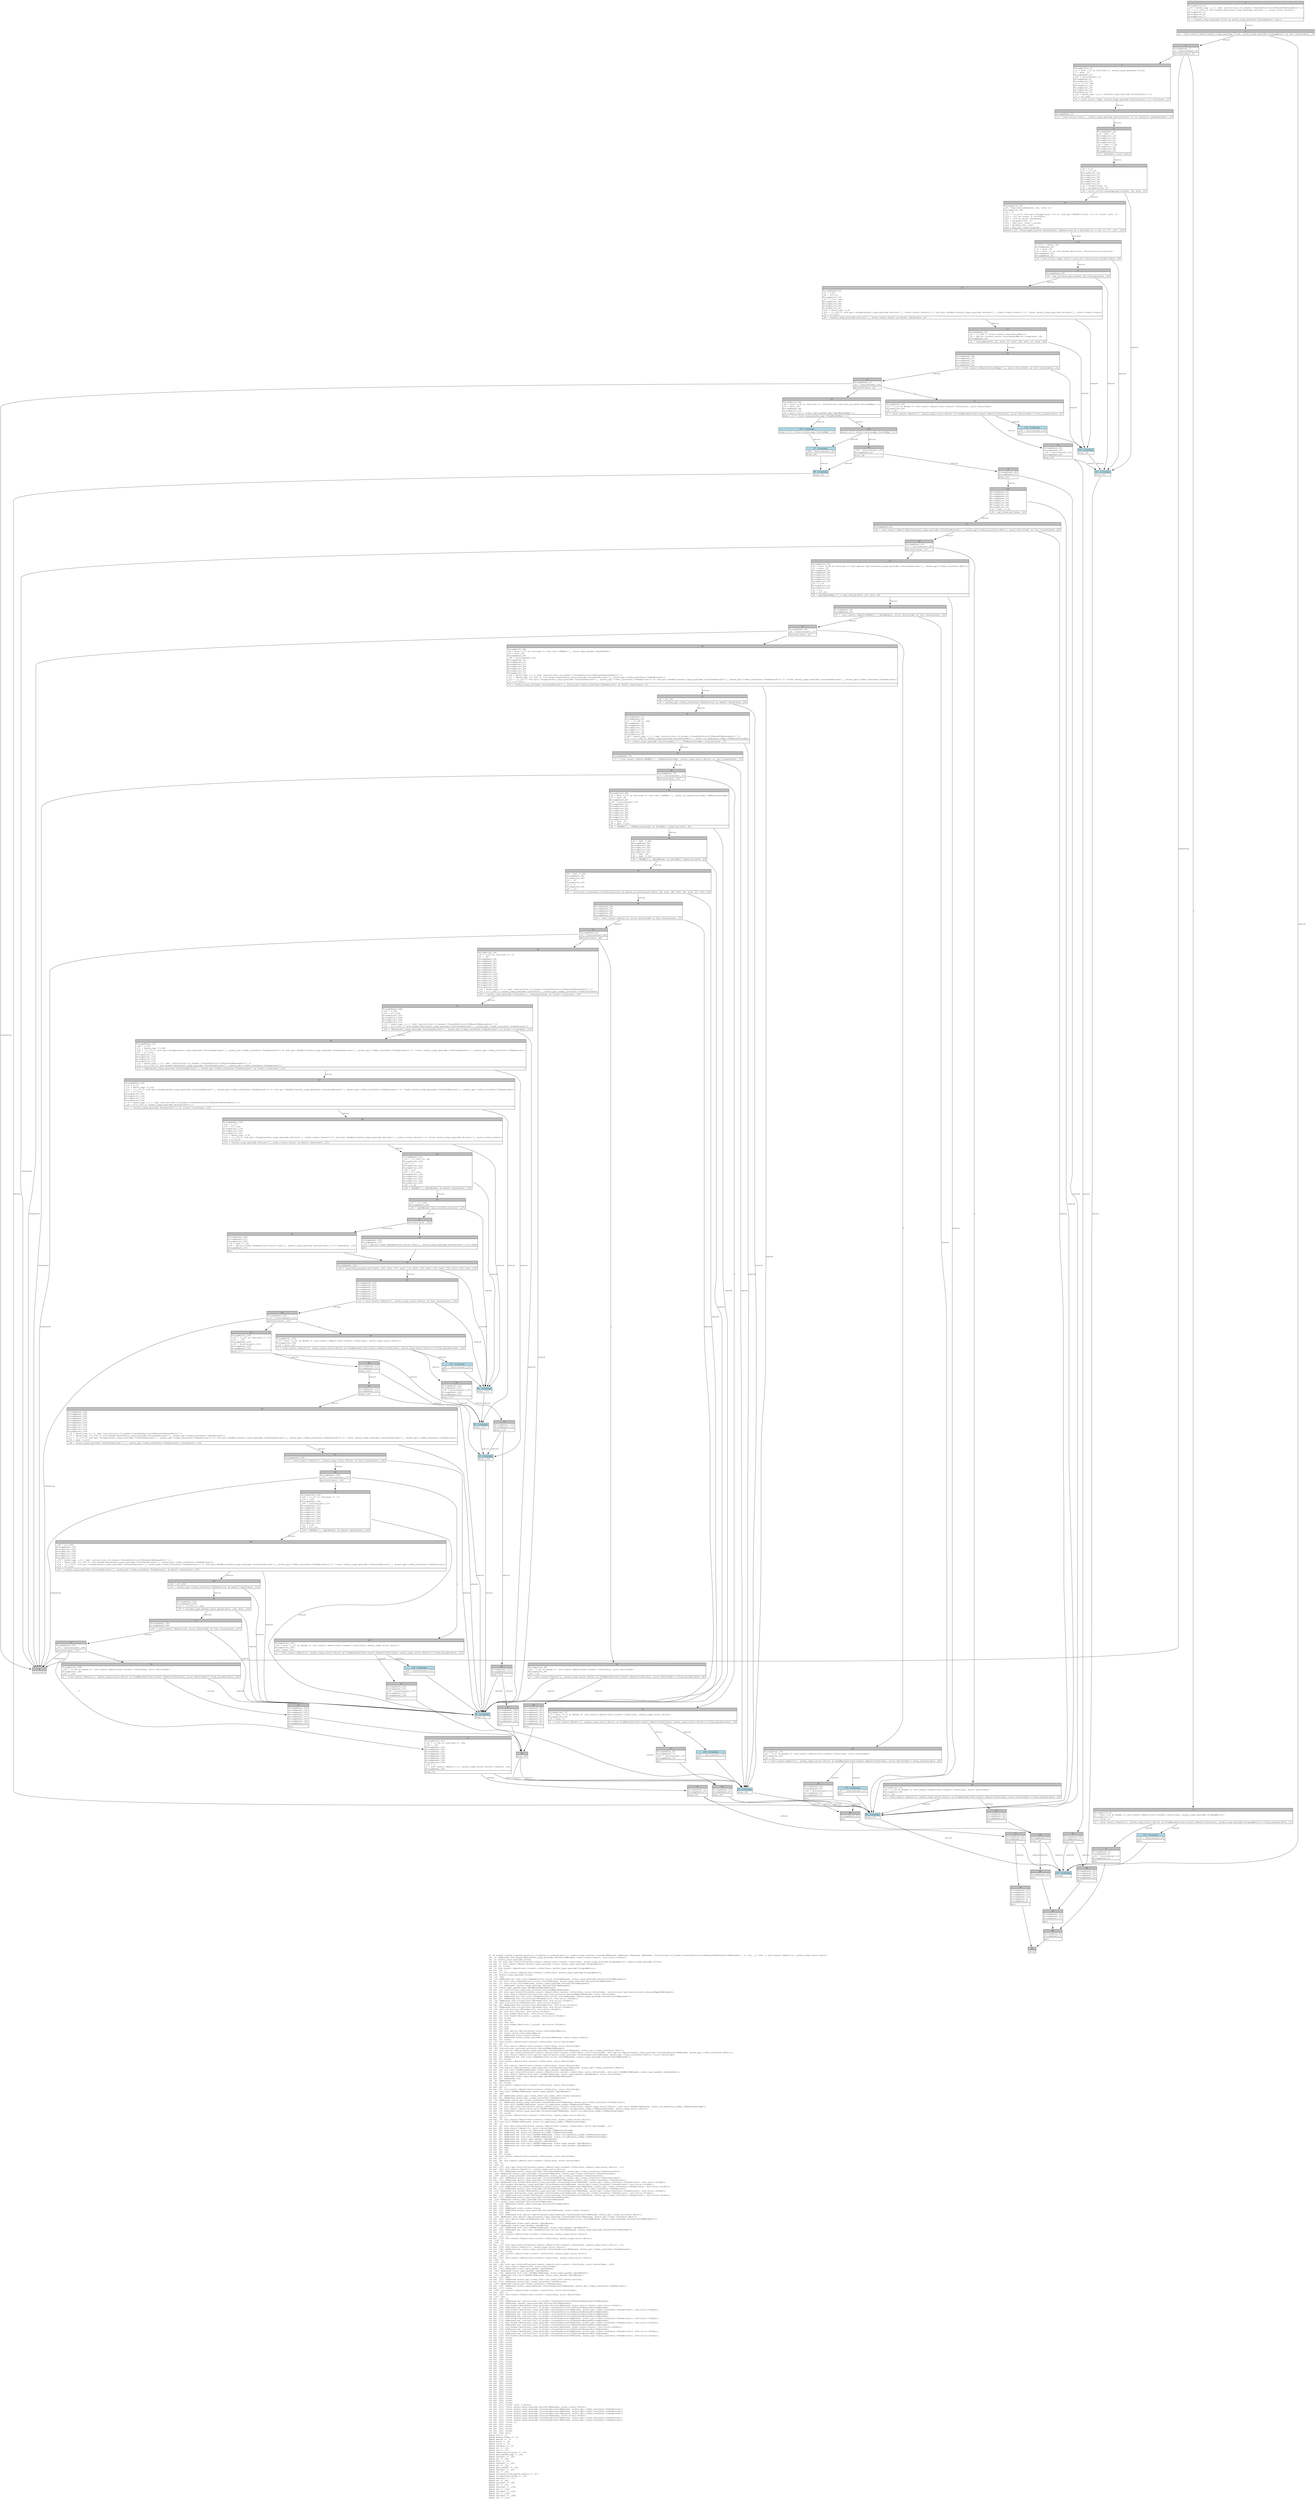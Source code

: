 digraph Mir_0_1217 {
    graph [fontname="Courier, monospace"];
    node [fontname="Courier, monospace"];
    edge [fontname="Courier, monospace"];
    label=<fn if_staker::handle_transfer_protocol_if_shares_to_revenue_pool(_1: anchor_lang::context::Context&lt;ReErased, ReErased, ReErased, ReErased, instructions::if_staker::TransferProtocolIfSharesToRevenuePool&lt;ReErased&gt;&gt;, _2: u16, _3: u64) -&gt; std::result::Result&lt;(), anchor_lang::error::Error&gt;<br align="left"/>let _4: &amp;ReErased std::boxed::Box&lt;anchor_lang::prelude::Account&lt;ReErased, state::state::State&gt;, std::alloc::Global&gt;;<br align="left"/>let _5: anchor_lang::prelude::Clock;<br align="left"/>let mut _6: std::ops::ControlFlow&lt;std::result::Result&lt;std::convert::Infallible, anchor_lang::prelude::ProgramError&gt;, anchor_lang::prelude::Clock&gt;;<br align="left"/>let mut _7: std::result::Result&lt;anchor_lang::prelude::Clock, anchor_lang::prelude::ProgramError&gt;;<br align="left"/>let mut _8: isize;<br align="left"/>let _9: std::result::Result&lt;std::convert::Infallible, anchor_lang::prelude::ProgramError&gt;;<br align="left"/>let mut _10: !;<br align="left"/>let mut _11: std::result::Result&lt;std::convert::Infallible, anchor_lang::prelude::ProgramError&gt;;<br align="left"/>let _12: anchor_lang::prelude::Clock;<br align="left"/>let _13: i64;<br align="left"/>let _14: &amp;ReErased mut std::iter::Peekable&lt;std::slice::Iter&lt;ReErased, anchor_lang::prelude::AccountInfo&lt;ReErased&gt;&gt;&gt;;<br align="left"/>let mut _15: std::iter::Peekable&lt;std::slice::Iter&lt;ReErased, anchor_lang::prelude::AccountInfo&lt;ReErased&gt;&gt;&gt;;<br align="left"/>let mut _16: std::slice::Iter&lt;ReErased, anchor_lang::prelude::AccountInfo&lt;ReErased&gt;&gt;;<br align="left"/>let mut _17: &amp;ReErased [anchor_lang::prelude::AccountInfo&lt;ReErased&gt;];<br align="left"/>let _18: state::spot_market_map::SpotMarketMap&lt;ReErased&gt;;<br align="left"/>let mut _19: instructions::optional_accounts::AccountMaps&lt;ReErased&gt;;<br align="left"/>let mut _20: std::ops::ControlFlow&lt;std::result::Result&lt;std::convert::Infallible, error::ErrorCode&gt;, instructions::optional_accounts::AccountMaps&lt;ReErased&gt;&gt;;<br align="left"/>let mut _21: std::result::Result&lt;instructions::optional_accounts::AccountMaps&lt;ReErased&gt;, error::ErrorCode&gt;;<br align="left"/>let mut _22: &amp;ReErased mut std::iter::Peekable&lt;std::slice::Iter&lt;ReErased, anchor_lang::prelude::AccountInfo&lt;ReErased&gt;&gt;&gt;;<br align="left"/>let mut _23: &amp;ReErased std::collections::BTreeSet&lt;u16, std::alloc::Global&gt;;<br align="left"/>let _24: &amp;ReErased std::collections::BTreeSet&lt;u16, std::alloc::Global&gt;;<br align="left"/>let _25: std::collections::BTreeSet&lt;u16, std::alloc::Global&gt;;<br align="left"/>let mut _26: &amp;ReErased std::collections::BTreeSet&lt;u16, std::alloc::Global&gt;;<br align="left"/>let _27: &amp;ReErased std::collections::BTreeSet&lt;u16, std::alloc::Global&gt;;<br align="left"/>let _28: std::collections::BTreeSet&lt;u16, std::alloc::Global&gt;;<br align="left"/>let mut _29: std::vec::Vec&lt;u16, std::alloc::Global&gt;;<br align="left"/>let mut _30: std::boxed::Box&lt;[u16], std::alloc::Global&gt;;<br align="left"/>let mut _31: std::boxed::Box&lt;[u16; 1_usize], std::alloc::Global&gt;;<br align="left"/>let mut _32: usize;<br align="left"/>let mut _33: usize;<br align="left"/>let mut _34: *mut u8;<br align="left"/>let mut _35: std::boxed::Box&lt;[u16; 1_usize], std::alloc::Global&gt;;<br align="left"/>let mut _36: u16;<br align="left"/>let mut _37: u64;<br align="left"/>let mut _38: std::option::Option&lt;state::state::OracleGuardRails&gt;;<br align="left"/>let mut _39: state::state::OracleGuardRails;<br align="left"/>let mut _40: &amp;ReErased state::state::State;<br align="left"/>let mut _41: &amp;ReErased anchor_lang::prelude::Account&lt;ReErased, state::state::State&gt;;<br align="left"/>let mut _42: isize;<br align="left"/>let _43: std::result::Result&lt;std::convert::Infallible, error::ErrorCode&gt;;<br align="left"/>let mut _44: !;<br align="left"/>let mut _45: std::result::Result&lt;std::convert::Infallible, error::ErrorCode&gt;;<br align="left"/>let _46: instructions::optional_accounts::AccountMaps&lt;ReErased&gt;;<br align="left"/>let _47: std::option::Option&lt;anchor_lang::prelude::InterfaceAccount&lt;ReErased, anchor_spl::token_interface::Mint&gt;&gt;;<br align="left"/>let mut _48: std::ops::ControlFlow&lt;std::result::Result&lt;std::convert::Infallible, error::ErrorCode&gt;, std::option::Option&lt;anchor_lang::prelude::InterfaceAccount&lt;ReErased, anchor_spl::token_interface::Mint&gt;&gt;&gt;;<br align="left"/>let mut _49: std::result::Result&lt;std::option::Option&lt;anchor_lang::prelude::InterfaceAccount&lt;ReErased, anchor_spl::token_interface::Mint&gt;&gt;, error::ErrorCode&gt;;<br align="left"/>let mut _50: &amp;ReErased mut std::iter::Peekable&lt;std::slice::Iter&lt;ReErased, anchor_lang::prelude::AccountInfo&lt;ReErased&gt;&gt;&gt;;<br align="left"/>let mut _51: isize;<br align="left"/>let _52: std::result::Result&lt;std::convert::Infallible, error::ErrorCode&gt;;<br align="left"/>let mut _53: !;<br align="left"/>let mut _54: std::result::Result&lt;std::convert::Infallible, error::ErrorCode&gt;;<br align="left"/>let _55: std::option::Option&lt;anchor_lang::prelude::InterfaceAccount&lt;ReErased, anchor_spl::token_interface::Mint&gt;&gt;;<br align="left"/>let mut _56: std::cell::RefMut&lt;ReErased, state::spot_market::SpotMarket&gt;;<br align="left"/>let mut _57: std::ops::ControlFlow&lt;std::result::Result&lt;std::convert::Infallible, error::ErrorCode&gt;, std::cell::RefMut&lt;ReErased, state::spot_market::SpotMarket&gt;&gt;;<br align="left"/>let mut _58: std::result::Result&lt;std::cell::RefMut&lt;ReErased, state::spot_market::SpotMarket&gt;, error::ErrorCode&gt;;<br align="left"/>let mut _59: &amp;ReErased state::spot_market_map::SpotMarketMap&lt;ReErased&gt;;<br align="left"/>let mut _60: &amp;ReErased u16;<br align="left"/>let _61: &amp;ReErased u16;<br align="left"/>let mut _62: isize;<br align="left"/>let _63: std::result::Result&lt;std::convert::Infallible, error::ErrorCode&gt;;<br align="left"/>let mut _64: !;<br align="left"/>let mut _65: std::result::Result&lt;std::convert::Infallible, error::ErrorCode&gt;;<br align="left"/>let _66: std::cell::RefMut&lt;ReErased, state::spot_market::SpotMarket&gt;;<br align="left"/>let _67: u64;<br align="left"/>let mut _68: &amp;ReErased anchor_spl::token_2022::spl_token_2022::state::Account;<br align="left"/>let mut _69: &amp;ReErased anchor_spl::token_interface::TokenAccount;<br align="left"/>let _70: &amp;ReErased anchor_spl::token_interface::TokenAccount;<br align="left"/>let mut _71: &amp;ReErased anchor_lang::prelude::InterfaceAccount&lt;ReErased, anchor_spl::token_interface::TokenAccount&gt;;<br align="left"/>let mut _72: std::cell::RefMut&lt;ReErased, state::if_rebalance_config::IfRebalanceConfig&gt;;<br align="left"/>let mut _73: std::ops::ControlFlow&lt;std::result::Result&lt;std::convert::Infallible, anchor_lang::error::Error&gt;, std::cell::RefMut&lt;ReErased, state::if_rebalance_config::IfRebalanceConfig&gt;&gt;;<br align="left"/>let mut _74: std::result::Result&lt;std::cell::RefMut&lt;ReErased, state::if_rebalance_config::IfRebalanceConfig&gt;, anchor_lang::error::Error&gt;;<br align="left"/>let mut _75: &amp;ReErased anchor_lang::prelude::AccountLoader&lt;ReErased, state::if_rebalance_config::IfRebalanceConfig&gt;;<br align="left"/>let mut _76: isize;<br align="left"/>let _77: std::result::Result&lt;std::convert::Infallible, anchor_lang::error::Error&gt;;<br align="left"/>let mut _78: !;<br align="left"/>let mut _79: std::result::Result&lt;std::convert::Infallible, anchor_lang::error::Error&gt;;<br align="left"/>let _80: std::cell::RefMut&lt;ReErased, state::if_rebalance_config::IfRebalanceConfig&gt;;<br align="left"/>let _81: ();<br align="left"/>let mut _82: std::ops::ControlFlow&lt;std::result::Result&lt;std::convert::Infallible, error::ErrorCode&gt;, ()&gt;;<br align="left"/>let mut _83: std::result::Result&lt;(), error::ErrorCode&gt;;<br align="left"/>let mut _84: &amp;ReErased mut state::if_rebalance_config::IfRebalanceConfig;<br align="left"/>let mut _85: &amp;ReErased mut state::if_rebalance_config::IfRebalanceConfig;<br align="left"/>let mut _86: &amp;ReErased mut std::cell::RefMut&lt;ReErased, state::if_rebalance_config::IfRebalanceConfig&gt;;<br align="left"/>let mut _87: &amp;ReErased mut std::cell::RefMut&lt;ReErased, state::if_rebalance_config::IfRebalanceConfig&gt;;<br align="left"/>let mut _88: &amp;ReErased mut state::spot_market::SpotMarket;<br align="left"/>let mut _89: &amp;ReErased mut state::spot_market::SpotMarket;<br align="left"/>let mut _90: &amp;ReErased mut std::cell::RefMut&lt;ReErased, state::spot_market::SpotMarket&gt;;<br align="left"/>let mut _91: &amp;ReErased mut std::cell::RefMut&lt;ReErased, state::spot_market::SpotMarket&gt;;<br align="left"/>let mut _92: u64;<br align="left"/>let mut _93: u64;<br align="left"/>let mut _94: i64;<br align="left"/>let mut _95: isize;<br align="left"/>let _96: std::result::Result&lt;std::convert::Infallible, error::ErrorCode&gt;;<br align="left"/>let mut _97: !;<br align="left"/>let mut _98: std::result::Result&lt;std::convert::Infallible, error::ErrorCode&gt;;<br align="left"/>let _99: ();<br align="left"/>let _100: ();<br align="left"/>let mut _101: std::ops::ControlFlow&lt;std::result::Result&lt;std::convert::Infallible, anchor_lang::error::Error&gt;, ()&gt;;<br align="left"/>let mut _102: std::result::Result&lt;(), anchor_lang::error::Error&gt;;<br align="left"/>let mut _103: &amp;ReErased anchor_lang::prelude::Interface&lt;ReErased, anchor_spl::token_interface::TokenInterface&gt;;<br align="left"/>let _104: &amp;ReErased anchor_lang::prelude::Interface&lt;ReErased, anchor_spl::token_interface::TokenInterface&gt;;<br align="left"/>let _105: anchor_lang::prelude::Interface&lt;ReErased, anchor_spl::token_interface::TokenInterface&gt;;<br align="left"/>let mut _106: &amp;ReErased anchor_lang::prelude::Interface&lt;ReErased, anchor_spl::token_interface::TokenInterface&gt;;<br align="left"/>let mut _107: &amp;ReErased anchor_lang::prelude::InterfaceAccount&lt;ReErased, anchor_spl::token_interface::TokenAccount&gt;;<br align="left"/>let _108: &amp;ReErased std::boxed::Box&lt;anchor_lang::prelude::InterfaceAccount&lt;ReErased, anchor_spl::token_interface::TokenAccount&gt;, std::alloc::Global&gt;;<br align="left"/>let _109: std::boxed::Box&lt;anchor_lang::prelude::InterfaceAccount&lt;ReErased, anchor_spl::token_interface::TokenAccount&gt;, std::alloc::Global&gt;;<br align="left"/>let mut _110: &amp;ReErased std::boxed::Box&lt;anchor_lang::prelude::InterfaceAccount&lt;ReErased, anchor_spl::token_interface::TokenAccount&gt;, std::alloc::Global&gt;;<br align="left"/>let mut _111: &amp;ReErased anchor_lang::prelude::InterfaceAccount&lt;ReErased, anchor_spl::token_interface::TokenAccount&gt;;<br align="left"/>let _112: &amp;ReErased std::boxed::Box&lt;anchor_lang::prelude::InterfaceAccount&lt;ReErased, anchor_spl::token_interface::TokenAccount&gt;, std::alloc::Global&gt;;<br align="left"/>let _113: std::boxed::Box&lt;anchor_lang::prelude::InterfaceAccount&lt;ReErased, anchor_spl::token_interface::TokenAccount&gt;, std::alloc::Global&gt;;<br align="left"/>let mut _114: &amp;ReErased std::boxed::Box&lt;anchor_lang::prelude::InterfaceAccount&lt;ReErased, anchor_spl::token_interface::TokenAccount&gt;, std::alloc::Global&gt;;<br align="left"/>let mut _115: &amp;ReErased anchor_lang::prelude::AccountInfo&lt;ReErased&gt;;<br align="left"/>let _116: &amp;ReErased anchor_lang::prelude::AccountInfo&lt;ReErased&gt;;<br align="left"/>let _117: anchor_lang::prelude::AccountInfo&lt;ReErased&gt;;<br align="left"/>let mut _118: &amp;ReErased anchor_lang::prelude::AccountInfo&lt;ReErased&gt;;<br align="left"/>let mut _119: u8;<br align="left"/>let mut _120: &amp;ReErased state::state::State;<br align="left"/>let mut _121: &amp;ReErased anchor_lang::prelude::Account&lt;ReErased, state::state::State&gt;;<br align="left"/>let mut _122: u64;<br align="left"/>let mut _123: &amp;ReErased std::option::Option&lt;anchor_lang::prelude::InterfaceAccount&lt;ReErased, anchor_spl::token_interface::Mint&gt;&gt;;<br align="left"/>let _124: &amp;ReErased std::option::Option&lt;anchor_lang::prelude::InterfaceAccount&lt;ReErased, anchor_spl::token_interface::Mint&gt;&gt;;<br align="left"/>let mut _125: std::option::Option&lt;&amp;ReErased mut std::iter::Peekable&lt;std::slice::Iter&lt;ReErased, anchor_lang::prelude::AccountInfo&lt;ReErased&gt;&gt;&gt;&gt;;<br align="left"/>let mut _126: bool;<br align="left"/>let mut _127: &amp;ReErased state::spot_market::SpotMarket;<br align="left"/>let _128: &amp;ReErased state::spot_market::SpotMarket;<br align="left"/>let mut _129: &amp;ReErased std::cell::RefMut&lt;ReErased, state::spot_market::SpotMarket&gt;;<br align="left"/>let mut _130: &amp;ReErased mut std::iter::Peekable&lt;std::slice::Iter&lt;ReErased, anchor_lang::prelude::AccountInfo&lt;ReErased&gt;&gt;&gt;;<br align="left"/>let mut _131: isize;<br align="left"/>let _132: std::result::Result&lt;std::convert::Infallible, anchor_lang::error::Error&gt;;<br align="left"/>let mut _133: !;<br align="left"/>let mut _134: std::result::Result&lt;std::convert::Infallible, anchor_lang::error::Error&gt;;<br align="left"/>let _135: ();<br align="left"/>let _136: ();<br align="left"/>let mut _137: std::ops::ControlFlow&lt;std::result::Result&lt;std::convert::Infallible, anchor_lang::error::Error&gt;, ()&gt;;<br align="left"/>let mut _138: std::result::Result&lt;(), anchor_lang::error::Error&gt;;<br align="left"/>let mut _139: &amp;ReErased mut anchor_lang::prelude::InterfaceAccount&lt;ReErased, anchor_spl::token_interface::TokenAccount&gt;;<br align="left"/>let mut _140: isize;<br align="left"/>let _141: std::result::Result&lt;std::convert::Infallible, anchor_lang::error::Error&gt;;<br align="left"/>let mut _142: !;<br align="left"/>let mut _143: std::result::Result&lt;std::convert::Infallible, anchor_lang::error::Error&gt;;<br align="left"/>let _144: ();<br align="left"/>let _145: i64;<br align="left"/>let mut _146: std::ops::ControlFlow&lt;std::result::Result&lt;std::convert::Infallible, error::ErrorCode&gt;, i64&gt;;<br align="left"/>let mut _147: std::result::Result&lt;i64, error::ErrorCode&gt;;<br align="left"/>let mut _148: &amp;ReErased state::spot_market::SpotMarket;<br align="left"/>let _149: &amp;ReErased state::spot_market::SpotMarket;<br align="left"/>let mut _150: &amp;ReErased std::cell::RefMut&lt;ReErased, state::spot_market::SpotMarket&gt;;<br align="left"/>let _151: &amp;ReErased std::cell::RefMut&lt;ReErased, state::spot_market::SpotMarket&gt;;<br align="left"/>let mut _152: u64;<br align="left"/>let mut _153: &amp;ReErased anchor_spl::token_2022::spl_token_2022::state::Account;<br align="left"/>let mut _154: &amp;ReErased anchor_spl::token_interface::TokenAccount;<br align="left"/>let _155: &amp;ReErased anchor_spl::token_interface::TokenAccount;<br align="left"/>let mut _156: &amp;ReErased anchor_lang::prelude::InterfaceAccount&lt;ReErased, anchor_spl::token_interface::TokenAccount&gt;;<br align="left"/>let mut _157: isize;<br align="left"/>let _158: std::result::Result&lt;std::convert::Infallible, error::ErrorCode&gt;;<br align="left"/>let mut _159: !;<br align="left"/>let mut _160: std::result::Result&lt;std::convert::Infallible, error::ErrorCode&gt;;<br align="left"/>let _161: i64;<br align="left"/>let mut _162: ();<br align="left"/>let mut _163: &amp;ReErased mut instructions::if_staker::TransferProtocolIfSharesToRevenuePool&lt;ReErased&gt;;<br align="left"/>let mut _164: &amp;ReErased [anchor_lang::prelude::AccountInfo&lt;ReErased&gt;];<br align="left"/>let mut _165: std::boxed::Box&lt;anchor_lang::prelude::Account&lt;ReErased, state::state::State&gt;, std::alloc::Global&gt;;<br align="left"/>let mut _166: &amp;ReErased mut instructions::if_staker::TransferProtocolIfSharesToRevenuePool&lt;ReErased&gt;;<br align="left"/>let mut _167: std::boxed::Box&lt;anchor_lang::prelude::InterfaceAccount&lt;ReErased, anchor_spl::token_interface::TokenAccount&gt;, std::alloc::Global&gt;;<br align="left"/>let mut _168: &amp;ReErased mut instructions::if_staker::TransferProtocolIfSharesToRevenuePool&lt;ReErased&gt;;<br align="left"/>let mut _169: &amp;ReErased mut instructions::if_staker::TransferProtocolIfSharesToRevenuePool&lt;ReErased&gt;;<br align="left"/>let mut _170: &amp;ReErased mut instructions::if_staker::TransferProtocolIfSharesToRevenuePool&lt;ReErased&gt;;<br align="left"/>let mut _171: std::boxed::Box&lt;anchor_lang::prelude::InterfaceAccount&lt;ReErased, anchor_spl::token_interface::TokenAccount&gt;, std::alloc::Global&gt;;<br align="left"/>let mut _172: &amp;ReErased mut instructions::if_staker::TransferProtocolIfSharesToRevenuePool&lt;ReErased&gt;;<br align="left"/>let mut _173: std::boxed::Box&lt;anchor_lang::prelude::InterfaceAccount&lt;ReErased, anchor_spl::token_interface::TokenAccount&gt;, std::alloc::Global&gt;;<br align="left"/>let mut _174: &amp;ReErased mut instructions::if_staker::TransferProtocolIfSharesToRevenuePool&lt;ReErased&gt;;<br align="left"/>let mut _175: std::boxed::Box&lt;anchor_lang::prelude::Account&lt;ReErased, state::state::State&gt;, std::alloc::Global&gt;;<br align="left"/>let mut _176: &amp;ReErased mut instructions::if_staker::TransferProtocolIfSharesToRevenuePool&lt;ReErased&gt;;<br align="left"/>let mut _177: std::boxed::Box&lt;anchor_lang::prelude::InterfaceAccount&lt;ReErased, anchor_spl::token_interface::TokenAccount&gt;, std::alloc::Global&gt;;<br align="left"/>let mut _178: &amp;ReErased mut instructions::if_staker::TransferProtocolIfSharesToRevenuePool&lt;ReErased&gt;;<br align="left"/>let mut _179: std::boxed::Box&lt;anchor_lang::prelude::InterfaceAccount&lt;ReErased, anchor_spl::token_interface::TokenAccount&gt;, std::alloc::Global&gt;;<br align="left"/>let mut _180: isize;<br align="left"/>let mut _181: isize;<br align="left"/>let mut _182: isize;<br align="left"/>let mut _183: isize;<br align="left"/>let mut _184: isize;<br align="left"/>let mut _185: isize;<br align="left"/>let mut _186: isize;<br align="left"/>let mut _187: isize;<br align="left"/>let mut _188: isize;<br align="left"/>let mut _189: isize;<br align="left"/>let mut _190: isize;<br align="left"/>let mut _191: isize;<br align="left"/>let mut _192: isize;<br align="left"/>let mut _193: isize;<br align="left"/>let mut _194: isize;<br align="left"/>let mut _195: isize;<br align="left"/>let mut _196: isize;<br align="left"/>let mut _197: isize;<br align="left"/>let mut _198: isize;<br align="left"/>let mut _199: isize;<br align="left"/>let mut _200: isize;<br align="left"/>let mut _201: isize;<br align="left"/>let mut _202: isize;<br align="left"/>let mut _203: isize;<br align="left"/>let mut _204: isize;<br align="left"/>let mut _205: isize;<br align="left"/>let mut _206: isize;<br align="left"/>let mut _207: isize;<br align="left"/>let mut _208: isize;<br align="left"/>let mut _209: isize;<br align="left"/>let mut _210: isize;<br align="left"/>let mut _211: *const [u16; 1_usize];<br align="left"/>let mut _212: *const anchor_lang::prelude::Account&lt;ReErased, state::state::State&gt;;<br align="left"/>let mut _213: *const anchor_lang::prelude::InterfaceAccount&lt;ReErased, anchor_spl::token_interface::TokenAccount&gt;;<br align="left"/>let mut _214: *const anchor_lang::prelude::InterfaceAccount&lt;ReErased, anchor_spl::token_interface::TokenAccount&gt;;<br align="left"/>let mut _215: *const anchor_lang::prelude::InterfaceAccount&lt;ReErased, anchor_spl::token_interface::TokenAccount&gt;;<br align="left"/>let mut _216: *const anchor_lang::prelude::Account&lt;ReErased, state::state::State&gt;;<br align="left"/>let mut _217: *const anchor_lang::prelude::InterfaceAccount&lt;ReErased, anchor_spl::token_interface::TokenAccount&gt;;<br align="left"/>let mut _218: *const anchor_lang::prelude::InterfaceAccount&lt;ReErased, anchor_spl::token_interface::TokenAccount&gt;;<br align="left"/>let mut _219: *const ();<br align="left"/>let mut _220: usize;<br align="left"/>let mut _221: usize;<br align="left"/>let mut _222: usize;<br align="left"/>let mut _223: usize;<br align="left"/>let mut _224: bool;<br align="left"/>debug ctx =&gt; _1;<br align="left"/>debug market_index =&gt; _2;<br align="left"/>debug amount =&gt; _3;<br align="left"/>debug state =&gt; _4;<br align="left"/>debug clock =&gt; _5;<br align="left"/>debug residual =&gt; _9;<br align="left"/>debug val =&gt; _12;<br align="left"/>debug now =&gt; _13;<br align="left"/>debug remaining_accounts =&gt; _14;<br align="left"/>debug spot_market_map =&gt; _18;<br align="left"/>debug residual =&gt; _43;<br align="left"/>debug val =&gt; _46;<br align="left"/>debug mint =&gt; _47;<br align="left"/>debug residual =&gt; _52;<br align="left"/>debug val =&gt; _55;<br align="left"/>debug spot_market =&gt; _56;<br align="left"/>debug residual =&gt; _63;<br align="left"/>debug val =&gt; _66;<br align="left"/>debug insurance_fund_amount_before =&gt; _67;<br align="left"/>debug if_rebalance_config =&gt; _72;<br align="left"/>debug residual =&gt; _77;<br align="left"/>debug val =&gt; _80;<br align="left"/>debug residual =&gt; _96;<br align="left"/>debug val =&gt; _99;<br align="left"/>debug residual =&gt; _132;<br align="left"/>debug val =&gt; _135;<br align="left"/>debug residual =&gt; _141;<br align="left"/>debug val =&gt; _144;<br align="left"/>debug residual =&gt; _158;<br align="left"/>debug val =&gt; _161;<br align="left"/>>;
    bb0__0_1217 [shape="none", label=<<table border="0" cellborder="1" cellspacing="0"><tr><td bgcolor="gray" align="center" colspan="1">0</td></tr><tr><td align="left" balign="left">StorageLive(_4)<br/>_163 = deref_copy (_1.1: &amp;mut instructions::if_staker::TransferProtocolIfSharesToRevenuePool&lt;'_&gt;)<br/>_4 = &amp;((*_163).0: std::boxed::Box&lt;anchor_lang::prelude::Account&lt;'_, state::state::State&gt;&gt;)<br/>StorageLive(_5)<br/>StorageLive(_6)<br/>StorageLive(_7)<br/></td></tr><tr><td align="left">_7 = &lt;anchor_lang::prelude::Clock as anchor_lang::prelude::SolanaSysvar&gt;::get()</td></tr></table>>];
    bb1__0_1217 [shape="none", label=<<table border="0" cellborder="1" cellspacing="0"><tr><td bgcolor="gray" align="center" colspan="1">1</td></tr><tr><td align="left">_6 = &lt;std::result::Result&lt;anchor_lang::prelude::Clock, anchor_lang::prelude::ProgramError&gt; as Try&gt;::branch(move _7)</td></tr></table>>];
    bb2__0_1217 [shape="none", label=<<table border="0" cellborder="1" cellspacing="0"><tr><td bgcolor="gray" align="center" colspan="1">2</td></tr><tr><td align="left" balign="left">StorageDead(_7)<br/>_8 = discriminant(_6)<br/></td></tr><tr><td align="left">switchInt(move _8)</td></tr></table>>];
    bb3__0_1217 [shape="none", label=<<table border="0" cellborder="1" cellspacing="0"><tr><td bgcolor="gray" align="center" colspan="1">3</td></tr><tr><td align="left" balign="left">StorageLive(_12)<br/>_12 = move ((_6 as Continue).0: anchor_lang::prelude::Clock)<br/>_5 = move _12<br/>StorageDead(_12)<br/>_180 = discriminant(_6)<br/>StorageDead(_6)<br/>StorageLive(_13)<br/>_13 = (_5.4: i64)<br/>StorageLive(_14)<br/>StorageLive(_15)<br/>StorageLive(_16)<br/>StorageLive(_17)<br/>_164 = deref_copy (_1.2: &amp;[anchor_lang::prelude::AccountInfo&lt;'_&gt;])<br/>_17 = &amp;(*_164)<br/></td></tr><tr><td align="left">_16 = core::slice::&lt;impl [anchor_lang::prelude::AccountInfo&lt;'_&gt;]&gt;::iter(move _17)</td></tr></table>>];
    bb4__0_1217 [shape="none", label=<<table border="0" cellborder="1" cellspacing="0"><tr><td bgcolor="gray" align="center" colspan="1">4</td></tr><tr><td align="left">unreachable</td></tr></table>>];
    bb5__0_1217 [shape="none", label=<<table border="0" cellborder="1" cellspacing="0"><tr><td bgcolor="gray" align="center" colspan="1">5</td></tr><tr><td align="left" balign="left">StorageLive(_9)<br/>_9 = move ((_6 as Break).0: std::result::Result&lt;std::convert::Infallible, anchor_lang::prelude::ProgramError&gt;)<br/>StorageLive(_11)<br/>_11 = move _9<br/></td></tr><tr><td align="left">_0 = &lt;std::result::Result&lt;(), anchor_lang::error::Error&gt; as FromResidual&lt;std::result::Result&lt;Infallible, anchor_lang::prelude::ProgramError&gt;&gt;&gt;::from_residual(move _11)</td></tr></table>>];
    bb6__0_1217 [shape="none", label=<<table border="0" cellborder="1" cellspacing="0"><tr><td bgcolor="gray" align="center" colspan="1">6</td></tr><tr><td align="left" balign="left">StorageDead(_11)<br/>StorageDead(_9)<br/>_202 = discriminant(_6)<br/>StorageDead(_6)<br/></td></tr><tr><td align="left">goto</td></tr></table>>];
    bb7__0_1217 [shape="none", label=<<table border="0" cellborder="1" cellspacing="0"><tr><td bgcolor="gray" align="center" colspan="1">7</td></tr><tr><td align="left" balign="left">StorageDead(_17)<br/></td></tr><tr><td align="left">_15 = &lt;std::slice::Iter&lt;'_, anchor_lang::prelude::AccountInfo&lt;'_&gt;&gt; as Iterator&gt;::peekable(move _16)</td></tr></table>>];
    bb8__0_1217 [shape="none", label=<<table border="0" cellborder="1" cellspacing="0"><tr><td bgcolor="gray" align="center" colspan="1">8</td></tr><tr><td align="left" balign="left">StorageDead(_16)<br/>_14 = &amp;mut _15<br/>StorageLive(_19)<br/>StorageLive(_20)<br/>StorageLive(_21)<br/>StorageLive(_22)<br/>_22 = &amp;mut (*_14)<br/>StorageLive(_23)<br/>StorageLive(_24)<br/>StorageLive(_25)<br/></td></tr><tr><td align="left">_25 = BTreeSet::&lt;u16&gt;::new()</td></tr></table>>];
    bb9__0_1217 [shape="none", label=<<table border="0" cellborder="1" cellspacing="0"><tr><td bgcolor="gray" align="center" colspan="1">9</td></tr><tr><td align="left" balign="left">_24 = &amp;_25<br/>_23 = &amp;(*_24)<br/>StorageLive(_26)<br/>StorageLive(_27)<br/>StorageLive(_28)<br/>StorageLive(_29)<br/>StorageLive(_30)<br/>StorageLive(_31)<br/>_32 = SizeOf([u16; 1])<br/>_33 = AlignOf([u16; 1])<br/></td></tr><tr><td align="left">_34 = alloc::alloc::exchange_malloc(move _32, move _33)</td></tr></table>>];
    bb10__0_1217 [shape="none", label=<<table border="0" cellborder="1" cellspacing="0"><tr><td bgcolor="gray" align="center" colspan="1">10</td></tr><tr><td align="left" balign="left">StorageLive(_35)<br/>_35 = ShallowInitBox(move _34, [u16; 1])<br/>StorageLive(_36)<br/>_36 = _2<br/>_211 = (((_35.0: std::ptr::Unique&lt;[u16; 1]&gt;).0: std::ptr::NonNull&lt;[u16; 1]&gt;).0: *const [u16; 1])<br/>_219 = _211 as *const () (PtrToPtr)<br/>_220 = _219 as usize (Transmute)<br/>_221 = AlignOf([u16; 1])<br/>_222 = Sub(_221, const 1_usize)<br/>_223 = BitAnd(_220, _222)<br/>_224 = Eq(_223, const 0_usize)<br/></td></tr><tr><td align="left">assert(_224, &quot;misaligned pointer dereference: address must be a multiple of {} but is {}&quot;, _221, _220)</td></tr></table>>];
    bb11__0_1217 [shape="none", label=<<table border="0" cellborder="1" cellspacing="0"><tr><td bgcolor="gray" align="center" colspan="1">11</td></tr><tr><td align="left" balign="left">StorageDead(_30)<br/></td></tr><tr><td align="left">_28 = get_writable_spot_market_set_from_many(move _29)</td></tr></table>>];
    bb12__0_1217 [shape="none", label=<<table border="0" cellborder="1" cellspacing="0"><tr><td bgcolor="gray" align="center" colspan="1">12</td></tr><tr><td align="left" balign="left">StorageDead(_29)<br/>_27 = &amp;_28<br/>_26 = &amp;(*_27)<br/>StorageLive(_37)<br/>_37 = (_5.0: u64)<br/>StorageLive(_38)<br/>StorageLive(_39)<br/>StorageLive(_40)<br/>StorageLive(_41)<br/>_165 = deref_copy (*_4)<br/>_212 = (((_165.0: std::ptr::Unique&lt;anchor_lang::prelude::Account&lt;'_, state::state::State&gt;&gt;).0: std::ptr::NonNull&lt;anchor_lang::prelude::Account&lt;'_, state::state::State&gt;&gt;).0: *const anchor_lang::prelude::Account&lt;'_, state::state::State&gt;)<br/>_41 = &amp;(*_212)<br/></td></tr><tr><td align="left">_40 = &lt;anchor_lang::prelude::Account&lt;'_, state::state::State&gt; as Deref&gt;::deref(move _41)</td></tr></table>>];
    bb13__0_1217 [shape="none", label=<<table border="0" cellborder="1" cellspacing="0"><tr><td bgcolor="gray" align="center" colspan="1">13</td></tr><tr><td align="left" balign="left">StorageDead(_41)<br/>_39 = ((*_40).7: state::state::OracleGuardRails)<br/>_38 = Option::&lt;state::state::OracleGuardRails&gt;::Some(move _39)<br/>StorageDead(_39)<br/></td></tr><tr><td align="left">_21 = load_maps(move _22, move _23, move _26, move _37, move _38)</td></tr></table>>];
    bb14__0_1217 [shape="none", label=<<table border="0" cellborder="1" cellspacing="0"><tr><td bgcolor="gray" align="center" colspan="1">14</td></tr><tr><td align="left" balign="left">StorageDead(_38)<br/>StorageDead(_37)<br/>StorageDead(_26)<br/>StorageDead(_23)<br/>StorageDead(_22)<br/></td></tr><tr><td align="left">_20 = &lt;std::result::Result&lt;AccountMaps&lt;'_&gt;, error::ErrorCode&gt; as Try&gt;::branch(move _21)</td></tr></table>>];
    bb15__0_1217 [shape="none", label=<<table border="0" cellborder="1" cellspacing="0"><tr><td bgcolor="gray" align="center" colspan="1">15</td></tr><tr><td align="left" balign="left">StorageDead(_21)<br/>_42 = discriminant(_20)<br/></td></tr><tr><td align="left">switchInt(move _42)</td></tr></table>>];
    bb16__0_1217 [shape="none", label=<<table border="0" cellborder="1" cellspacing="0"><tr><td bgcolor="gray" align="center" colspan="1">16</td></tr><tr><td align="left" balign="left">StorageLive(_46)<br/>_46 = move ((_20 as Continue).0: instructions::optional_accounts::AccountMaps&lt;'_&gt;)<br/>_19 = move _46<br/>StorageDead(_46)<br/>StorageLive(_18)<br/>_18 = move (_19.1: state::spot_market_map::SpotMarketMap&lt;'_&gt;)<br/></td></tr><tr><td align="left">drop((_19.0: state::perp_market_map::PerpMarketMap&lt;'_&gt;))</td></tr></table>>];
    bb17__0_1217 [shape="none", label=<<table border="0" cellborder="1" cellspacing="0"><tr><td bgcolor="gray" align="center" colspan="1">17</td></tr><tr><td align="left" balign="left">StorageLive(_43)<br/>_43 = ((_20 as Break).0: std::result::Result&lt;std::convert::Infallible, error::ErrorCode&gt;)<br/>StorageLive(_45)<br/>_45 = _43<br/></td></tr><tr><td align="left">_0 = &lt;std::result::Result&lt;(), anchor_lang::error::Error&gt; as FromResidual&lt;std::result::Result&lt;Infallible, error::ErrorCode&gt;&gt;&gt;::from_residual(move _45)</td></tr></table>>];
    bb18__0_1217 [shape="none", label=<<table border="0" cellborder="1" cellspacing="0"><tr><td bgcolor="gray" align="center" colspan="1">18</td></tr><tr><td align="left" balign="left">StorageDead(_45)<br/>StorageDead(_43)<br/>_182 = discriminant(_20)<br/>StorageDead(_40)<br/></td></tr><tr><td align="left">drop(_28)</td></tr></table>>];
    bb19__0_1217 [shape="none", label=<<table border="0" cellborder="1" cellspacing="0"><tr><td bgcolor="gray" align="center" colspan="1">19</td></tr><tr><td align="left" balign="left">StorageDead(_28)<br/>StorageDead(_27)<br/></td></tr><tr><td align="left">drop(_25)</td></tr></table>>];
    bb20__0_1217 [shape="none", label=<<table border="0" cellborder="1" cellspacing="0"><tr><td bgcolor="gray" align="center" colspan="1">20</td></tr><tr><td align="left" balign="left">StorageDead(_25)<br/>StorageDead(_24)<br/>StorageDead(_20)<br/>StorageDead(_19)<br/>StorageLive(_47)<br/>StorageLive(_48)<br/>StorageLive(_49)<br/>StorageLive(_50)<br/>_50 = &amp;mut (*_14)<br/></td></tr><tr><td align="left">_49 = get_token_mint(move _50)</td></tr></table>>];
    bb21__0_1217 [shape="none", label=<<table border="0" cellborder="1" cellspacing="0"><tr><td bgcolor="gray" align="center" colspan="1">21</td></tr><tr><td align="left" balign="left">StorageDead(_50)<br/></td></tr><tr><td align="left">_48 = &lt;std::result::Result&lt;Option&lt;anchor_lang::prelude::InterfaceAccount&lt;'_, anchor_spl::token_interface::Mint&gt;&gt;, error::ErrorCode&gt; as Try&gt;::branch(move _49)</td></tr></table>>];
    bb22__0_1217 [shape="none", label=<<table border="0" cellborder="1" cellspacing="0"><tr><td bgcolor="gray" align="center" colspan="1">22</td></tr><tr><td align="left" balign="left">StorageDead(_49)<br/>_51 = discriminant(_48)<br/></td></tr><tr><td align="left">switchInt(move _51)</td></tr></table>>];
    bb23__0_1217 [shape="none", label=<<table border="0" cellborder="1" cellspacing="0"><tr><td bgcolor="gray" align="center" colspan="1">23</td></tr><tr><td align="left" balign="left">StorageLive(_55)<br/>_55 = move ((_48 as Continue).0: std::option::Option&lt;anchor_lang::prelude::InterfaceAccount&lt;'_, anchor_spl::token_interface::Mint&gt;&gt;)<br/>_47 = move _55<br/>StorageDead(_55)<br/>StorageDead(_48)<br/>StorageLive(_56)<br/>StorageLive(_57)<br/>StorageLive(_58)<br/>StorageLive(_59)<br/>_59 = &amp;_18<br/>StorageLive(_60)<br/>StorageLive(_61)<br/>_61 = &amp;_2<br/>_60 = &amp;(*_61)<br/></td></tr><tr><td align="left">_58 = SpotMarketMap::&lt;'_&gt;::get_ref_mut(move _59, move _60)</td></tr></table>>];
    bb24__0_1217 [shape="none", label=<<table border="0" cellborder="1" cellspacing="0"><tr><td bgcolor="gray" align="center" colspan="1">24</td></tr><tr><td align="left" balign="left">StorageLive(_52)<br/>_52 = ((_48 as Break).0: std::result::Result&lt;std::convert::Infallible, error::ErrorCode&gt;)<br/>StorageLive(_54)<br/>_54 = _52<br/></td></tr><tr><td align="left">_0 = &lt;std::result::Result&lt;(), anchor_lang::error::Error&gt; as FromResidual&lt;std::result::Result&lt;Infallible, error::ErrorCode&gt;&gt;&gt;::from_residual(move _54)</td></tr></table>>];
    bb25__0_1217 [shape="none", label=<<table border="0" cellborder="1" cellspacing="0"><tr><td bgcolor="gray" align="center" colspan="1">25</td></tr><tr><td align="left" balign="left">StorageDead(_54)<br/>StorageDead(_52)<br/>StorageDead(_48)<br/></td></tr><tr><td align="left">goto</td></tr></table>>];
    bb26__0_1217 [shape="none", label=<<table border="0" cellborder="1" cellspacing="0"><tr><td bgcolor="gray" align="center" colspan="1">26</td></tr><tr><td align="left" balign="left">StorageDead(_60)<br/>StorageDead(_59)<br/></td></tr><tr><td align="left">_57 = &lt;std::result::Result&lt;RefMut&lt;'_, SpotMarket&gt;, error::ErrorCode&gt; as Try&gt;::branch(move _58)</td></tr></table>>];
    bb27__0_1217 [shape="none", label=<<table border="0" cellborder="1" cellspacing="0"><tr><td bgcolor="gray" align="center" colspan="1">27</td></tr><tr><td align="left" balign="left">StorageDead(_58)<br/>_62 = discriminant(_57)<br/></td></tr><tr><td align="left">switchInt(move _62)</td></tr></table>>];
    bb28__0_1217 [shape="none", label=<<table border="0" cellborder="1" cellspacing="0"><tr><td bgcolor="gray" align="center" colspan="1">28</td></tr><tr><td align="left" balign="left">StorageLive(_66)<br/>_66 = move ((_57 as Continue).0: std::cell::RefMut&lt;'_, state::spot_market::SpotMarket&gt;)<br/>_56 = move _66<br/>StorageDead(_66)<br/>_188 = discriminant(_57)<br/>StorageDead(_61)<br/>StorageDead(_57)<br/>StorageLive(_67)<br/>StorageLive(_68)<br/>StorageLive(_69)<br/>StorageLive(_70)<br/>StorageLive(_71)<br/>_166 = deref_copy (_1.1: &amp;mut instructions::if_staker::TransferProtocolIfSharesToRevenuePool&lt;'_&gt;)<br/>_167 = deref_copy ((*_166).2: std::boxed::Box&lt;anchor_lang::prelude::InterfaceAccount&lt;'_, anchor_spl::token_interface::TokenAccount&gt;&gt;)<br/>_213 = (((_167.0: std::ptr::Unique&lt;anchor_lang::prelude::InterfaceAccount&lt;'_, anchor_spl::token_interface::TokenAccount&gt;&gt;).0: std::ptr::NonNull&lt;anchor_lang::prelude::InterfaceAccount&lt;'_, anchor_spl::token_interface::TokenAccount&gt;&gt;).0: *const anchor_lang::prelude::InterfaceAccount&lt;'_, anchor_spl::token_interface::TokenAccount&gt;)<br/>_71 = &amp;(*_213)<br/></td></tr><tr><td align="left">_70 = &lt;anchor_lang::prelude::InterfaceAccount&lt;'_, anchor_spl::token_interface::TokenAccount&gt; as Deref&gt;::deref(move _71)</td></tr></table>>];
    bb29__0_1217 [shape="none", label=<<table border="0" cellborder="1" cellspacing="0"><tr><td bgcolor="gray" align="center" colspan="1">29</td></tr><tr><td align="left" balign="left">StorageLive(_63)<br/>_63 = ((_57 as Break).0: std::result::Result&lt;std::convert::Infallible, error::ErrorCode&gt;)<br/>StorageLive(_65)<br/>_65 = _63<br/></td></tr><tr><td align="left">_0 = &lt;std::result::Result&lt;(), anchor_lang::error::Error&gt; as FromResidual&lt;std::result::Result&lt;Infallible, error::ErrorCode&gt;&gt;&gt;::from_residual(move _65)</td></tr></table>>];
    bb30__0_1217 [shape="none", label=<<table border="0" cellborder="1" cellspacing="0"><tr><td bgcolor="gray" align="center" colspan="1">30</td></tr><tr><td align="left" balign="left">StorageDead(_65)<br/>StorageDead(_63)<br/>_186 = discriminant(_57)<br/>StorageDead(_61)<br/>StorageDead(_57)<br/></td></tr><tr><td align="left">goto</td></tr></table>>];
    bb31__0_1217 [shape="none", label=<<table border="0" cellborder="1" cellspacing="0"><tr><td bgcolor="gray" align="center" colspan="1">31</td></tr><tr><td align="left" balign="left">_69 = &amp;(*_70)<br/></td></tr><tr><td align="left">_68 = &lt;anchor_spl::token_interface::TokenAccount as Deref&gt;::deref(move _69)</td></tr></table>>];
    bb32__0_1217 [shape="none", label=<<table border="0" cellborder="1" cellspacing="0"><tr><td bgcolor="gray" align="center" colspan="1">32</td></tr><tr><td align="left" balign="left">StorageDead(_71)<br/>StorageDead(_69)<br/>_67 = ((*_68).2: u64)<br/>StorageDead(_70)<br/>StorageDead(_68)<br/>StorageLive(_72)<br/>StorageLive(_73)<br/>StorageLive(_74)<br/>StorageLive(_75)<br/>_168 = deref_copy (_1.1: &amp;mut instructions::if_staker::TransferProtocolIfSharesToRevenuePool&lt;'_&gt;)<br/>_75 = &amp;((*_168).4: anchor_lang::prelude::AccountLoader&lt;'_, state::if_rebalance_config::IfRebalanceConfig&gt;)<br/></td></tr><tr><td align="left">_74 = anchor_lang::prelude::AccountLoader::&lt;'_, IfRebalanceConfig&gt;::load_mut(move _75)</td></tr></table>>];
    bb33__0_1217 [shape="none", label=<<table border="0" cellborder="1" cellspacing="0"><tr><td bgcolor="gray" align="center" colspan="1">33</td></tr><tr><td align="left" balign="left">StorageDead(_75)<br/></td></tr><tr><td align="left">_73 = &lt;std::result::Result&lt;RefMut&lt;'_, IfRebalanceConfig&gt;, anchor_lang::error::Error&gt; as Try&gt;::branch(move _74)</td></tr></table>>];
    bb34__0_1217 [shape="none", label=<<table border="0" cellborder="1" cellspacing="0"><tr><td bgcolor="gray" align="center" colspan="1">34</td></tr><tr><td align="left" balign="left">StorageDead(_74)<br/>_76 = discriminant(_73)<br/></td></tr><tr><td align="left">switchInt(move _76)</td></tr></table>>];
    bb35__0_1217 [shape="none", label=<<table border="0" cellborder="1" cellspacing="0"><tr><td bgcolor="gray" align="center" colspan="1">35</td></tr><tr><td align="left" balign="left">StorageLive(_80)<br/>_80 = move ((_73 as Continue).0: std::cell::RefMut&lt;'_, state::if_rebalance_config::IfRebalanceConfig&gt;)<br/>_72 = move _80<br/>StorageDead(_80)<br/>_190 = discriminant(_73)<br/>StorageDead(_73)<br/>StorageLive(_81)<br/>StorageLive(_82)<br/>StorageLive(_83)<br/>StorageLive(_84)<br/>StorageLive(_85)<br/>StorageLive(_86)<br/>StorageLive(_87)<br/>_87 = &amp;mut _72<br/>_86 = &amp;mut (*_87)<br/></td></tr><tr><td align="left">_85 = &lt;RefMut&lt;'_, IfRebalanceConfig&gt; as DerefMut&gt;::deref_mut(move _86)</td></tr></table>>];
    bb36__0_1217 [shape="none", label=<<table border="0" cellborder="1" cellspacing="0"><tr><td bgcolor="gray" align="center" colspan="1">36</td></tr><tr><td align="left" balign="left">StorageLive(_77)<br/>_77 = move ((_73 as Break).0: std::result::Result&lt;std::convert::Infallible, anchor_lang::error::Error&gt;)<br/>StorageLive(_79)<br/>_79 = move _77<br/></td></tr><tr><td align="left">_0 = &lt;std::result::Result&lt;(), anchor_lang::error::Error&gt; as FromResidual&lt;std::result::Result&lt;Infallible, anchor_lang::error::Error&gt;&gt;&gt;::from_residual(move _79)</td></tr></table>>];
    bb37__0_1217 [shape="none", label=<<table border="0" cellborder="1" cellspacing="0"><tr><td bgcolor="gray" align="center" colspan="1">37</td></tr><tr><td align="left" balign="left">StorageDead(_79)<br/>StorageDead(_77)<br/>_200 = discriminant(_73)<br/>StorageDead(_73)<br/></td></tr><tr><td align="left">goto</td></tr></table>>];
    bb38__0_1217 [shape="none", label=<<table border="0" cellborder="1" cellspacing="0"><tr><td bgcolor="gray" align="center" colspan="1">38</td></tr><tr><td align="left" balign="left">_84 = &amp;mut (*_85)<br/>StorageDead(_86)<br/>StorageLive(_88)<br/>StorageLive(_89)<br/>StorageLive(_90)<br/>StorageLive(_91)<br/>_91 = &amp;mut _56<br/>_90 = &amp;mut (*_91)<br/></td></tr><tr><td align="left">_89 = &lt;RefMut&lt;'_, SpotMarket&gt; as DerefMut&gt;::deref_mut(move _90)</td></tr></table>>];
    bb39__0_1217 [shape="none", label=<<table border="0" cellborder="1" cellspacing="0"><tr><td bgcolor="gray" align="center" colspan="1">39</td></tr><tr><td align="left" balign="left">_88 = &amp;mut (*_89)<br/>StorageDead(_90)<br/>StorageLive(_92)<br/>_92 = _67<br/>StorageLive(_93)<br/>_93 = _3<br/>StorageLive(_94)<br/>_94 = _13<br/></td></tr><tr><td align="left">_83 = controller::insurance::transfer_protocol_if_shares_to_revenue_pool(move _84, move _88, move _92, move _93, move _94)</td></tr></table>>];
    bb40__0_1217 [shape="none", label=<<table border="0" cellborder="1" cellspacing="0"><tr><td bgcolor="gray" align="center" colspan="1">40</td></tr><tr><td align="left" balign="left">StorageDead(_94)<br/>StorageDead(_93)<br/>StorageDead(_92)<br/>StorageDead(_88)<br/>StorageDead(_84)<br/></td></tr><tr><td align="left">_82 = &lt;std::result::Result&lt;(), error::ErrorCode&gt; as Try&gt;::branch(move _83)</td></tr></table>>];
    bb41__0_1217 [shape="none", label=<<table border="0" cellborder="1" cellspacing="0"><tr><td bgcolor="gray" align="center" colspan="1">41</td></tr><tr><td align="left" balign="left">StorageDead(_83)<br/>_95 = discriminant(_82)<br/></td></tr><tr><td align="left">switchInt(move _95)</td></tr></table>>];
    bb42__0_1217 [shape="none", label=<<table border="0" cellborder="1" cellspacing="0"><tr><td bgcolor="gray" align="center" colspan="1">42</td></tr><tr><td align="left" balign="left">StorageLive(_99)<br/>_99 = ((_82 as Continue).0: ())<br/>_81 = _99<br/>StorageDead(_99)<br/>StorageDead(_91)<br/>StorageDead(_89)<br/>StorageDead(_87)<br/>StorageDead(_85)<br/>StorageDead(_82)<br/>StorageDead(_81)<br/>StorageLive(_100)<br/>StorageLive(_101)<br/>StorageLive(_102)<br/>StorageLive(_103)<br/>StorageLive(_104)<br/>StorageLive(_105)<br/>StorageLive(_106)<br/>_169 = deref_copy (_1.1: &amp;mut instructions::if_staker::TransferProtocolIfSharesToRevenuePool&lt;'_&gt;)<br/>_106 = &amp;((*_169).5: anchor_lang::prelude::Interface&lt;'_, anchor_spl::token_interface::TokenInterface&gt;)<br/></td></tr><tr><td align="left">_105 = &lt;anchor_lang::prelude::Interface&lt;'_, TokenInterface&gt; as Clone&gt;::clone(move _106)</td></tr></table>>];
    bb43__0_1217 [shape="none", label=<<table border="0" cellborder="1" cellspacing="0"><tr><td bgcolor="gray" align="center" colspan="1">43</td></tr><tr><td align="left" balign="left">StorageLive(_96)<br/>_96 = ((_82 as Break).0: std::result::Result&lt;std::convert::Infallible, error::ErrorCode&gt;)<br/>StorageLive(_98)<br/>_98 = _96<br/></td></tr><tr><td align="left">_0 = &lt;std::result::Result&lt;(), anchor_lang::error::Error&gt; as FromResidual&lt;std::result::Result&lt;Infallible, error::ErrorCode&gt;&gt;&gt;::from_residual(move _98)</td></tr></table>>];
    bb44__0_1217 [shape="none", label=<<table border="0" cellborder="1" cellspacing="0"><tr><td bgcolor="gray" align="center" colspan="1">44</td></tr><tr><td align="left" balign="left">StorageDead(_98)<br/>StorageDead(_96)<br/>StorageDead(_91)<br/>StorageDead(_89)<br/>StorageDead(_87)<br/>StorageDead(_85)<br/>StorageDead(_82)<br/>StorageDead(_81)<br/></td></tr><tr><td align="left">goto</td></tr></table>>];
    bb45__0_1217 [shape="none", label=<<table border="0" cellborder="1" cellspacing="0"><tr><td bgcolor="gray" align="center" colspan="1">45</td></tr><tr><td align="left" balign="left">StorageDead(_106)<br/>_104 = &amp;_105<br/>_103 = &amp;(*_104)<br/>StorageLive(_107)<br/>StorageLive(_108)<br/>StorageLive(_109)<br/>StorageLive(_110)<br/>_170 = deref_copy (_1.1: &amp;mut instructions::if_staker::TransferProtocolIfSharesToRevenuePool&lt;'_&gt;)<br/>_110 = &amp;((*_170).2: std::boxed::Box&lt;anchor_lang::prelude::InterfaceAccount&lt;'_, anchor_spl::token_interface::TokenAccount&gt;&gt;)<br/></td></tr><tr><td align="left">_109 = &lt;Box&lt;anchor_lang::prelude::InterfaceAccount&lt;'_, anchor_spl::token_interface::TokenAccount&gt;&gt; as Clone&gt;::clone(move _110)</td></tr></table>>];
    bb46__0_1217 [shape="none", label=<<table border="0" cellborder="1" cellspacing="0"><tr><td bgcolor="gray" align="center" colspan="1">46</td></tr><tr><td align="left" balign="left">StorageDead(_110)<br/>_108 = &amp;_109<br/>_171 = deref_copy (*_108)<br/>_214 = (((_171.0: std::ptr::Unique&lt;anchor_lang::prelude::InterfaceAccount&lt;'_, anchor_spl::token_interface::TokenAccount&gt;&gt;).0: std::ptr::NonNull&lt;anchor_lang::prelude::InterfaceAccount&lt;'_, anchor_spl::token_interface::TokenAccount&gt;&gt;).0: *const anchor_lang::prelude::InterfaceAccount&lt;'_, anchor_spl::token_interface::TokenAccount&gt;)<br/>_107 = &amp;(*_214)<br/>StorageLive(_111)<br/>StorageLive(_112)<br/>StorageLive(_113)<br/>StorageLive(_114)<br/>_172 = deref_copy (_1.1: &amp;mut instructions::if_staker::TransferProtocolIfSharesToRevenuePool&lt;'_&gt;)<br/>_114 = &amp;((*_172).3: std::boxed::Box&lt;anchor_lang::prelude::InterfaceAccount&lt;'_, anchor_spl::token_interface::TokenAccount&gt;&gt;)<br/></td></tr><tr><td align="left">_113 = &lt;Box&lt;anchor_lang::prelude::InterfaceAccount&lt;'_, anchor_spl::token_interface::TokenAccount&gt;&gt; as Clone&gt;::clone(move _114)</td></tr></table>>];
    bb47__0_1217 [shape="none", label=<<table border="0" cellborder="1" cellspacing="0"><tr><td bgcolor="gray" align="center" colspan="1">47</td></tr><tr><td align="left" balign="left">StorageDead(_114)<br/>_112 = &amp;_113<br/>_173 = deref_copy (*_112)<br/>_215 = (((_173.0: std::ptr::Unique&lt;anchor_lang::prelude::InterfaceAccount&lt;'_, anchor_spl::token_interface::TokenAccount&gt;&gt;).0: std::ptr::NonNull&lt;anchor_lang::prelude::InterfaceAccount&lt;'_, anchor_spl::token_interface::TokenAccount&gt;&gt;).0: *const anchor_lang::prelude::InterfaceAccount&lt;'_, anchor_spl::token_interface::TokenAccount&gt;)<br/>_111 = &amp;(*_215)<br/>StorageLive(_115)<br/>StorageLive(_116)<br/>StorageLive(_117)<br/>StorageLive(_118)<br/>_174 = deref_copy (_1.1: &amp;mut instructions::if_staker::TransferProtocolIfSharesToRevenuePool&lt;'_&gt;)<br/>_118 = &amp;((*_174).6: anchor_lang::prelude::AccountInfo&lt;'_&gt;)<br/></td></tr><tr><td align="left">_117 = &lt;anchor_lang::prelude::AccountInfo&lt;'_&gt; as Clone&gt;::clone(move _118)</td></tr></table>>];
    bb48__0_1217 [shape="none", label=<<table border="0" cellborder="1" cellspacing="0"><tr><td bgcolor="gray" align="center" colspan="1">48</td></tr><tr><td align="left" balign="left">StorageDead(_118)<br/>_116 = &amp;_117<br/>_115 = &amp;(*_116)<br/>StorageLive(_119)<br/>StorageLive(_120)<br/>StorageLive(_121)<br/>_175 = deref_copy (*_4)<br/>_216 = (((_175.0: std::ptr::Unique&lt;anchor_lang::prelude::Account&lt;'_, state::state::State&gt;&gt;).0: std::ptr::NonNull&lt;anchor_lang::prelude::Account&lt;'_, state::state::State&gt;&gt;).0: *const anchor_lang::prelude::Account&lt;'_, state::state::State&gt;)<br/>_121 = &amp;(*_216)<br/></td></tr><tr><td align="left">_120 = &lt;anchor_lang::prelude::Account&lt;'_, state::state::State&gt; as Deref&gt;::deref(move _121)</td></tr></table>>];
    bb49__0_1217 [shape="none", label=<<table border="0" cellborder="1" cellspacing="0"><tr><td bgcolor="gray" align="center" colspan="1">49</td></tr><tr><td align="left" balign="left">StorageDead(_121)<br/>_119 = ((*_120).15: u8)<br/>StorageLive(_122)<br/>_122 = _3<br/>StorageLive(_123)<br/>StorageLive(_124)<br/>_124 = &amp;_47<br/>_123 = &amp;(*_124)<br/>StorageLive(_125)<br/>StorageLive(_126)<br/>StorageLive(_127)<br/>StorageLive(_128)<br/>StorageLive(_129)<br/>_129 = &amp;_56<br/></td></tr><tr><td align="left">_128 = &lt;RefMut&lt;'_, SpotMarket&gt; as Deref&gt;::deref(move _129)</td></tr></table>>];
    bb50__0_1217 [shape="none", label=<<table border="0" cellborder="1" cellspacing="0"><tr><td bgcolor="gray" align="center" colspan="1">50</td></tr><tr><td align="left" balign="left">_127 = &amp;(*_128)<br/>StorageDead(_129)<br/></td></tr><tr><td align="left">_126 = SpotMarket::has_transfer_hook(move _127)</td></tr></table>>];
    bb51__0_1217 [shape="none", label=<<table border="0" cellborder="1" cellspacing="0"><tr><td bgcolor="gray" align="center" colspan="1">51</td></tr><tr><td align="left">switchInt(move _126)</td></tr></table>>];
    bb52__0_1217 [shape="none", label=<<table border="0" cellborder="1" cellspacing="0"><tr><td bgcolor="gray" align="center" colspan="1">52</td></tr><tr><td align="left" balign="left">StorageDead(_128)<br/>StorageDead(_127)<br/>StorageLive(_130)<br/>_130 = &amp;mut (*_14)<br/>_125 = Option::&lt;&amp;mut Peekable&lt;std::slice::Iter&lt;'_, anchor_lang::prelude::AccountInfo&lt;'_&gt;&gt;&gt;&gt;::Some(move _130)<br/>StorageDead(_130)<br/></td></tr><tr><td align="left">goto</td></tr></table>>];
    bb53__0_1217 [shape="none", label=<<table border="0" cellborder="1" cellspacing="0"><tr><td bgcolor="gray" align="center" colspan="1">53</td></tr><tr><td align="left" balign="left">StorageDead(_128)<br/>StorageDead(_127)<br/>_125 = Option::&lt;&amp;mut Peekable&lt;std::slice::Iter&lt;'_, anchor_lang::prelude::AccountInfo&lt;'_&gt;&gt;&gt;&gt;::None<br/></td></tr><tr><td align="left">goto</td></tr></table>>];
    bb54__0_1217 [shape="none", label=<<table border="0" cellborder="1" cellspacing="0"><tr><td bgcolor="gray" align="center" colspan="1">54</td></tr><tr><td align="left" balign="left">StorageDead(_126)<br/></td></tr><tr><td align="left">_102 = send_from_program_vault(move _103, move _107, move _111, move _115, move _119, move _122, move _123, move _125)</td></tr></table>>];
    bb55__0_1217 [shape="none", label=<<table border="0" cellborder="1" cellspacing="0"><tr><td bgcolor="gray" align="center" colspan="1">55</td></tr><tr><td align="left" balign="left">StorageDead(_125)<br/>StorageDead(_123)<br/>StorageDead(_122)<br/>StorageDead(_119)<br/>StorageDead(_115)<br/>StorageDead(_111)<br/>StorageDead(_107)<br/>StorageDead(_103)<br/></td></tr><tr><td align="left">_101 = &lt;std::result::Result&lt;(), anchor_lang::error::Error&gt; as Try&gt;::branch(move _102)</td></tr></table>>];
    bb56__0_1217 [shape="none", label=<<table border="0" cellborder="1" cellspacing="0"><tr><td bgcolor="gray" align="center" colspan="1">56</td></tr><tr><td align="left" balign="left">StorageDead(_102)<br/>_131 = discriminant(_101)<br/></td></tr><tr><td align="left">switchInt(move _131)</td></tr></table>>];
    bb57__0_1217 [shape="none", label=<<table border="0" cellborder="1" cellspacing="0"><tr><td bgcolor="gray" align="center" colspan="1">57</td></tr><tr><td align="left" balign="left">StorageLive(_135)<br/>_135 = ((_101 as Continue).0: ())<br/>_100 = _135<br/>StorageDead(_135)<br/>_192 = discriminant(_101)<br/>StorageDead(_124)<br/>StorageDead(_120)<br/></td></tr><tr><td align="left">drop(_117)</td></tr></table>>];
    bb58__0_1217 [shape="none", label=<<table border="0" cellborder="1" cellspacing="0"><tr><td bgcolor="gray" align="center" colspan="1">58</td></tr><tr><td align="left" balign="left">StorageLive(_132)<br/>_132 = move ((_101 as Break).0: std::result::Result&lt;std::convert::Infallible, anchor_lang::error::Error&gt;)<br/>StorageLive(_134)<br/>_134 = move _132<br/></td></tr><tr><td align="left">_0 = &lt;std::result::Result&lt;(), anchor_lang::error::Error&gt; as FromResidual&lt;std::result::Result&lt;Infallible, anchor_lang::error::Error&gt;&gt;&gt;::from_residual(move _134)</td></tr></table>>];
    bb59__0_1217 [shape="none", label=<<table border="0" cellborder="1" cellspacing="0"><tr><td bgcolor="gray" align="center" colspan="1">59</td></tr><tr><td align="left" balign="left">StorageDead(_134)<br/>StorageDead(_132)<br/>_198 = discriminant(_101)<br/>StorageDead(_124)<br/>StorageDead(_120)<br/></td></tr><tr><td align="left">drop(_117)</td></tr></table>>];
    bb60__0_1217 [shape="none", label=<<table border="0" cellborder="1" cellspacing="0"><tr><td bgcolor="gray" align="center" colspan="1">60</td></tr><tr><td align="left" balign="left">StorageDead(_117)<br/>StorageDead(_116)<br/></td></tr><tr><td align="left">drop(_113)</td></tr></table>>];
    bb61__0_1217 [shape="none", label=<<table border="0" cellborder="1" cellspacing="0"><tr><td bgcolor="gray" align="center" colspan="1">61</td></tr><tr><td align="left" balign="left">StorageDead(_113)<br/>StorageDead(_112)<br/></td></tr><tr><td align="left">drop(_109)</td></tr></table>>];
    bb62__0_1217 [shape="none", label=<<table border="0" cellborder="1" cellspacing="0"><tr><td bgcolor="gray" align="center" colspan="1">62</td></tr><tr><td align="left" balign="left">StorageDead(_109)<br/>StorageDead(_108)<br/>StorageDead(_105)<br/>StorageDead(_104)<br/>StorageDead(_101)<br/>StorageDead(_100)<br/>StorageLive(_136)<br/>StorageLive(_137)<br/>StorageLive(_138)<br/>StorageLive(_139)<br/>_176 = deref_copy (_1.1: &amp;mut instructions::if_staker::TransferProtocolIfSharesToRevenuePool&lt;'_&gt;)<br/>_177 = deref_copy ((*_176).3: std::boxed::Box&lt;anchor_lang::prelude::InterfaceAccount&lt;'_, anchor_spl::token_interface::TokenAccount&gt;&gt;)<br/>_217 = (((_177.0: std::ptr::Unique&lt;anchor_lang::prelude::InterfaceAccount&lt;'_, anchor_spl::token_interface::TokenAccount&gt;&gt;).0: std::ptr::NonNull&lt;anchor_lang::prelude::InterfaceAccount&lt;'_, anchor_spl::token_interface::TokenAccount&gt;&gt;).0: *const anchor_lang::prelude::InterfaceAccount&lt;'_, anchor_spl::token_interface::TokenAccount&gt;)<br/>_139 = &amp;mut (*_217)<br/></td></tr><tr><td align="left">_138 = anchor_lang::prelude::InterfaceAccount::&lt;'_, anchor_spl::token_interface::TokenAccount&gt;::reload(move _139)</td></tr></table>>];
    bb63__0_1217 [shape="none", label=<<table border="0" cellborder="1" cellspacing="0"><tr><td bgcolor="gray" align="center" colspan="1">63</td></tr><tr><td align="left" balign="left">StorageDead(_139)<br/></td></tr><tr><td align="left">_137 = &lt;std::result::Result&lt;(), anchor_lang::error::Error&gt; as Try&gt;::branch(move _138)</td></tr></table>>];
    bb64__0_1217 [shape="none", label=<<table border="0" cellborder="1" cellspacing="0"><tr><td bgcolor="gray" align="center" colspan="1">64</td></tr><tr><td align="left" balign="left">StorageDead(_138)<br/>_140 = discriminant(_137)<br/></td></tr><tr><td align="left">switchInt(move _140)</td></tr></table>>];
    bb65__0_1217 [shape="none", label=<<table border="0" cellborder="1" cellspacing="0"><tr><td bgcolor="gray" align="center" colspan="1">65</td></tr><tr><td align="left" balign="left">StorageLive(_144)<br/>_144 = ((_137 as Continue).0: ())<br/>_136 = _144<br/>StorageDead(_144)<br/>_194 = discriminant(_137)<br/>StorageDead(_137)<br/>StorageDead(_136)<br/>StorageLive(_145)<br/>StorageLive(_146)<br/>StorageLive(_147)<br/>StorageLive(_148)<br/>StorageLive(_149)<br/>StorageLive(_150)<br/>StorageLive(_151)<br/>_151 = &amp;_56<br/>_150 = &amp;(*_151)<br/></td></tr><tr><td align="left">_149 = &lt;RefMut&lt;'_, SpotMarket&gt; as Deref&gt;::deref(move _150)</td></tr></table>>];
    bb66__0_1217 [shape="none", label=<<table border="0" cellborder="1" cellspacing="0"><tr><td bgcolor="gray" align="center" colspan="1">66</td></tr><tr><td align="left" balign="left">StorageLive(_141)<br/>_141 = move ((_137 as Break).0: std::result::Result&lt;std::convert::Infallible, anchor_lang::error::Error&gt;)<br/>StorageLive(_143)<br/>_143 = move _141<br/></td></tr><tr><td align="left">_0 = &lt;std::result::Result&lt;(), anchor_lang::error::Error&gt; as FromResidual&lt;std::result::Result&lt;Infallible, anchor_lang::error::Error&gt;&gt;&gt;::from_residual(move _143)</td></tr></table>>];
    bb67__0_1217 [shape="none", label=<<table border="0" cellborder="1" cellspacing="0"><tr><td bgcolor="gray" align="center" colspan="1">67</td></tr><tr><td align="left" balign="left">StorageDead(_143)<br/>StorageDead(_141)<br/>_196 = discriminant(_137)<br/>StorageDead(_137)<br/>StorageDead(_136)<br/></td></tr><tr><td align="left">goto</td></tr></table>>];
    bb68__0_1217 [shape="none", label=<<table border="0" cellborder="1" cellspacing="0"><tr><td bgcolor="gray" align="center" colspan="1">68</td></tr><tr><td align="left" balign="left">_148 = &amp;(*_149)<br/>StorageDead(_150)<br/>StorageLive(_152)<br/>StorageLive(_153)<br/>StorageLive(_154)<br/>StorageLive(_155)<br/>StorageLive(_156)<br/>_178 = deref_copy (_1.1: &amp;mut instructions::if_staker::TransferProtocolIfSharesToRevenuePool&lt;'_&gt;)<br/>_179 = deref_copy ((*_178).3: std::boxed::Box&lt;anchor_lang::prelude::InterfaceAccount&lt;'_, anchor_spl::token_interface::TokenAccount&gt;&gt;)<br/>_218 = (((_179.0: std::ptr::Unique&lt;anchor_lang::prelude::InterfaceAccount&lt;'_, anchor_spl::token_interface::TokenAccount&gt;&gt;).0: std::ptr::NonNull&lt;anchor_lang::prelude::InterfaceAccount&lt;'_, anchor_spl::token_interface::TokenAccount&gt;&gt;).0: *const anchor_lang::prelude::InterfaceAccount&lt;'_, anchor_spl::token_interface::TokenAccount&gt;)<br/>_156 = &amp;(*_218)<br/></td></tr><tr><td align="left">_155 = &lt;anchor_lang::prelude::InterfaceAccount&lt;'_, anchor_spl::token_interface::TokenAccount&gt; as Deref&gt;::deref(move _156)</td></tr></table>>];
    bb69__0_1217 [shape="none", label=<<table border="0" cellborder="1" cellspacing="0"><tr><td bgcolor="gray" align="center" colspan="1">69</td></tr><tr><td align="left" balign="left">_154 = &amp;(*_155)<br/></td></tr><tr><td align="left">_153 = &lt;anchor_spl::token_interface::TokenAccount as Deref&gt;::deref(move _154)</td></tr></table>>];
    bb70__0_1217 [shape="none", label=<<table border="0" cellborder="1" cellspacing="0"><tr><td bgcolor="gray" align="center" colspan="1">70</td></tr><tr><td align="left" balign="left">StorageDead(_156)<br/>StorageDead(_154)<br/>_152 = ((*_153).2: u64)<br/></td></tr><tr><td align="left">_147 = validate_spot_market_vault_amount(move _148, move _152)</td></tr></table>>];
    bb71__0_1217 [shape="none", label=<<table border="0" cellborder="1" cellspacing="0"><tr><td bgcolor="gray" align="center" colspan="1">71</td></tr><tr><td align="left" balign="left">StorageDead(_152)<br/>StorageDead(_148)<br/></td></tr><tr><td align="left">_146 = &lt;std::result::Result&lt;i64, error::ErrorCode&gt; as Try&gt;::branch(move _147)</td></tr></table>>];
    bb72__0_1217 [shape="none", label=<<table border="0" cellborder="1" cellspacing="0"><tr><td bgcolor="gray" align="center" colspan="1">72</td></tr><tr><td align="left" balign="left">StorageDead(_147)<br/>_157 = discriminant(_146)<br/></td></tr><tr><td align="left">switchInt(move _157)</td></tr></table>>];
    bb73__0_1217 [shape="none", label=<<table border="0" cellborder="1" cellspacing="0"><tr><td bgcolor="gray" align="center" colspan="1">73</td></tr><tr><td align="left" balign="left">StorageLive(_161)<br/>_161 = ((_146 as Continue).0: i64)<br/>_145 = _161<br/>StorageDead(_161)<br/>StorageDead(_155)<br/>StorageDead(_153)<br/>StorageDead(_151)<br/>StorageDead(_149)<br/>StorageDead(_146)<br/>StorageDead(_145)<br/>StorageLive(_162)<br/>_162 = ()<br/>_0 = std::result::Result::&lt;(), anchor_lang::error::Error&gt;::Ok(move _162)<br/>StorageDead(_162)<br/></td></tr><tr><td align="left">drop(_72)</td></tr></table>>];
    bb74__0_1217 [shape="none", label=<<table border="0" cellborder="1" cellspacing="0"><tr><td bgcolor="gray" align="center" colspan="1">74</td></tr><tr><td align="left" balign="left">StorageLive(_158)<br/>_158 = ((_146 as Break).0: std::result::Result&lt;std::convert::Infallible, error::ErrorCode&gt;)<br/>StorageLive(_160)<br/>_160 = _158<br/></td></tr><tr><td align="left">_0 = &lt;std::result::Result&lt;(), anchor_lang::error::Error&gt; as FromResidual&lt;std::result::Result&lt;Infallible, error::ErrorCode&gt;&gt;&gt;::from_residual(move _160)</td></tr></table>>];
    bb75__0_1217 [shape="none", label=<<table border="0" cellborder="1" cellspacing="0"><tr><td bgcolor="gray" align="center" colspan="1">75</td></tr><tr><td align="left" balign="left">StorageDead(_160)<br/>StorageDead(_158)<br/>StorageDead(_155)<br/>StorageDead(_153)<br/>StorageDead(_151)<br/>StorageDead(_149)<br/>StorageDead(_146)<br/>StorageDead(_145)<br/></td></tr><tr><td align="left">goto</td></tr></table>>];
    bb76__0_1217 [shape="none", label=<<table border="0" cellborder="1" cellspacing="0"><tr><td bgcolor="gray" align="center" colspan="1">76</td></tr><tr><td align="left" balign="left">StorageDead(_72)<br/>StorageDead(_67)<br/></td></tr><tr><td align="left">drop(_56)</td></tr></table>>];
    bb77__0_1217 [shape="none", label=<<table border="0" cellborder="1" cellspacing="0"><tr><td bgcolor="gray" align="center" colspan="1">77</td></tr><tr><td align="left" balign="left">StorageDead(_56)<br/>StorageDead(_47)<br/></td></tr><tr><td align="left">drop(_18)</td></tr></table>>];
    bb78__0_1217 [shape="none", label=<<table border="0" cellborder="1" cellspacing="0"><tr><td bgcolor="gray" align="center" colspan="1">78</td></tr><tr><td align="left" balign="left">StorageDead(_18)<br/>StorageDead(_15)<br/>StorageDead(_14)<br/>StorageDead(_13)<br/>StorageDead(_5)<br/>StorageDead(_4)<br/></td></tr><tr><td align="left">goto</td></tr></table>>];
    bb79__0_1217 [shape="none", label=<<table border="0" cellborder="1" cellspacing="0"><tr><td bgcolor="gray" align="center" colspan="1">79</td></tr><tr><td align="left" balign="left">StorageDead(_117)<br/>StorageDead(_116)<br/></td></tr><tr><td align="left">drop(_113)</td></tr></table>>];
    bb80__0_1217 [shape="none", label=<<table border="0" cellborder="1" cellspacing="0"><tr><td bgcolor="gray" align="center" colspan="1">80</td></tr><tr><td align="left" balign="left">StorageDead(_113)<br/>StorageDead(_112)<br/></td></tr><tr><td align="left">drop(_109)</td></tr></table>>];
    bb81__0_1217 [shape="none", label=<<table border="0" cellborder="1" cellspacing="0"><tr><td bgcolor="gray" align="center" colspan="1">81</td></tr><tr><td align="left" balign="left">StorageDead(_109)<br/>StorageDead(_108)<br/>StorageDead(_105)<br/>StorageDead(_104)<br/>StorageDead(_101)<br/>StorageDead(_100)<br/></td></tr><tr><td align="left">goto</td></tr></table>>];
    bb82__0_1217 [shape="none", label=<<table border="0" cellborder="1" cellspacing="0"><tr><td bgcolor="gray" align="center" colspan="1">82</td></tr><tr><td align="left">drop(_72)</td></tr></table>>];
    bb83__0_1217 [shape="none", label=<<table border="0" cellborder="1" cellspacing="0"><tr><td bgcolor="gray" align="center" colspan="1">83</td></tr><tr><td align="left" balign="left">StorageDead(_72)<br/>StorageDead(_67)<br/></td></tr><tr><td align="left">drop(_56)</td></tr></table>>];
    bb84__0_1217 [shape="none", label=<<table border="0" cellborder="1" cellspacing="0"><tr><td bgcolor="gray" align="center" colspan="1">84</td></tr><tr><td align="left" balign="left">StorageDead(_56)<br/></td></tr><tr><td align="left">goto</td></tr></table>>];
    bb85__0_1217 [shape="none", label=<<table border="0" cellborder="1" cellspacing="0"><tr><td bgcolor="gray" align="center" colspan="1">85</td></tr><tr><td align="left" balign="left">StorageDead(_47)<br/></td></tr><tr><td align="left">drop(_18)</td></tr></table>>];
    bb86__0_1217 [shape="none", label=<<table border="0" cellborder="1" cellspacing="0"><tr><td bgcolor="gray" align="center" colspan="1">86</td></tr><tr><td align="left" balign="left">StorageDead(_18)<br/></td></tr><tr><td align="left">goto</td></tr></table>>];
    bb87__0_1217 [shape="none", label=<<table border="0" cellborder="1" cellspacing="0"><tr><td bgcolor="gray" align="center" colspan="1">87</td></tr><tr><td align="left" balign="left">StorageDead(_28)<br/>StorageDead(_27)<br/></td></tr><tr><td align="left">drop(_25)</td></tr></table>>];
    bb88__0_1217 [shape="none", label=<<table border="0" cellborder="1" cellspacing="0"><tr><td bgcolor="gray" align="center" colspan="1">88</td></tr><tr><td align="left" balign="left">StorageDead(_25)<br/>StorageDead(_24)<br/>StorageDead(_20)<br/>StorageDead(_19)<br/></td></tr><tr><td align="left">goto</td></tr></table>>];
    bb89__0_1217 [shape="none", label=<<table border="0" cellborder="1" cellspacing="0"><tr><td bgcolor="gray" align="center" colspan="1">89</td></tr><tr><td align="left" balign="left">StorageDead(_15)<br/>StorageDead(_14)<br/>StorageDead(_13)<br/></td></tr><tr><td align="left">goto</td></tr></table>>];
    bb90__0_1217 [shape="none", label=<<table border="0" cellborder="1" cellspacing="0"><tr><td bgcolor="gray" align="center" colspan="1">90</td></tr><tr><td align="left" balign="left">StorageDead(_5)<br/>StorageDead(_4)<br/></td></tr><tr><td align="left">goto</td></tr></table>>];
    bb91__0_1217 [shape="none", label=<<table border="0" cellborder="1" cellspacing="0"><tr><td bgcolor="gray" align="center" colspan="1">91</td></tr><tr><td align="left">return</td></tr></table>>];
    bb92__0_1217 [shape="none", label=<<table border="0" cellborder="1" cellspacing="0"><tr><td bgcolor="lightblue" align="center" colspan="1">92 (cleanup)</td></tr><tr><td align="left">drop(_117)</td></tr></table>>];
    bb93__0_1217 [shape="none", label=<<table border="0" cellborder="1" cellspacing="0"><tr><td bgcolor="lightblue" align="center" colspan="1">93 (cleanup)</td></tr><tr><td align="left">drop(_113)</td></tr></table>>];
    bb94__0_1217 [shape="none", label=<<table border="0" cellborder="1" cellspacing="0"><tr><td bgcolor="lightblue" align="center" colspan="1">94 (cleanup)</td></tr><tr><td align="left">drop(_109)</td></tr></table>>];
    bb95__0_1217 [shape="none", label=<<table border="0" cellborder="1" cellspacing="0"><tr><td bgcolor="lightblue" align="center" colspan="1">95 (cleanup)</td></tr><tr><td align="left">drop(_72)</td></tr></table>>];
    bb96__0_1217 [shape="none", label=<<table border="0" cellborder="1" cellspacing="0"><tr><td bgcolor="lightblue" align="center" colspan="1">96 (cleanup)</td></tr><tr><td align="left">drop(_56)</td></tr></table>>];
    bb97__0_1217 [shape="none", label=<<table border="0" cellborder="1" cellspacing="0"><tr><td bgcolor="lightblue" align="center" colspan="1">97 (cleanup)</td></tr><tr><td align="left" balign="left">_208 = discriminant(_20)<br/></td></tr><tr><td align="left">drop(_28)</td></tr></table>>];
    bb98__0_1217 [shape="none", label=<<table border="0" cellborder="1" cellspacing="0"><tr><td bgcolor="lightblue" align="center" colspan="1">98 (cleanup)</td></tr><tr><td align="left">drop(_25)</td></tr></table>>];
    bb99__0_1217 [shape="none", label=<<table border="0" cellborder="1" cellspacing="0"><tr><td bgcolor="lightblue" align="center" colspan="1">99 (cleanup)</td></tr><tr><td align="left">drop(_18)</td></tr></table>>];
    bb100__0_1217 [shape="none", label=<<table border="0" cellborder="1" cellspacing="0"><tr><td bgcolor="lightblue" align="center" colspan="1">100 (cleanup)</td></tr><tr><td align="left">drop(_28)</td></tr></table>>];
    bb101__0_1217 [shape="none", label=<<table border="0" cellborder="1" cellspacing="0"><tr><td bgcolor="lightblue" align="center" colspan="1">101 (cleanup)</td></tr><tr><td align="left">drop(_25)</td></tr></table>>];
    bb102__0_1217 [shape="none", label=<<table border="0" cellborder="1" cellspacing="0"><tr><td bgcolor="lightblue" align="center" colspan="1">102 (cleanup)</td></tr><tr><td align="left">resume</td></tr></table>>];
    bb103__0_1217 [shape="none", label=<<table border="0" cellborder="1" cellspacing="0"><tr><td bgcolor="gray" align="center" colspan="1">103</td></tr><tr><td align="left" balign="left">_184 = discriminant(_20)<br/>StorageDead(_40)<br/></td></tr><tr><td align="left">drop(_28)</td></tr></table>>];
    bb104__0_1217 [shape="none", label=<<table border="0" cellborder="1" cellspacing="0"><tr><td bgcolor="lightblue" align="center" colspan="1">104 (cleanup)</td></tr><tr><td align="left">drop((_19.2: state::oracle_map::OracleMap&lt;'_&gt;))</td></tr></table>>];
    bb105__0_1217 [shape="none", label=<<table border="0" cellborder="1" cellspacing="0"><tr><td bgcolor="gray" align="center" colspan="1">105</td></tr><tr><td align="left">drop((_19.2: state::oracle_map::OracleMap&lt;'_&gt;))</td></tr></table>>];
    bb106__0_1217 [shape="none", label=<<table border="0" cellborder="1" cellspacing="0"><tr><td bgcolor="lightblue" align="center" colspan="1">106 (cleanup)</td></tr><tr><td align="left" balign="left">_204 = discriminant(_137)<br/></td></tr><tr><td align="left">goto</td></tr></table>>];
    bb107__0_1217 [shape="none", label=<<table border="0" cellborder="1" cellspacing="0"><tr><td bgcolor="lightblue" align="center" colspan="1">107 (cleanup)</td></tr><tr><td align="left" balign="left">_205 = discriminant(_101)<br/></td></tr><tr><td align="left">goto</td></tr></table>>];
    bb108__0_1217 [shape="none", label=<<table border="0" cellborder="1" cellspacing="0"><tr><td bgcolor="lightblue" align="center" colspan="1">108 (cleanup)</td></tr><tr><td align="left" balign="left">_206 = discriminant(_73)<br/></td></tr><tr><td align="left">goto</td></tr></table>>];
    bb109__0_1217 [shape="none", label=<<table border="0" cellborder="1" cellspacing="0"><tr><td bgcolor="lightblue" align="center" colspan="1">109 (cleanup)</td></tr><tr><td align="left" balign="left">_207 = discriminant(_57)<br/></td></tr><tr><td align="left">goto</td></tr></table>>];
    bb110__0_1217 [shape="none", label=<<table border="0" cellborder="1" cellspacing="0"><tr><td bgcolor="lightblue" align="center" colspan="1">110 (cleanup)</td></tr><tr><td align="left" balign="left">_209 = discriminant(_20)<br/></td></tr><tr><td align="left">goto</td></tr></table>>];
    bb111__0_1217 [shape="none", label=<<table border="0" cellborder="1" cellspacing="0"><tr><td bgcolor="lightblue" align="center" colspan="1">111 (cleanup)</td></tr><tr><td align="left" balign="left">_210 = discriminant(_6)<br/></td></tr><tr><td align="left">goto</td></tr></table>>];
    bb112__0_1217 [shape="none", label=<<table border="0" cellborder="1" cellspacing="0"><tr><td bgcolor="gray" align="center" colspan="1">112</td></tr><tr><td align="left" balign="left">(*_211) = [move _36]<br/>StorageDead(_36)<br/>_31 = move _35<br/>_30 = move _31 as std::boxed::Box&lt;[u16]&gt; (PointerCoercion(Unsize))<br/>StorageDead(_35)<br/>StorageDead(_31)<br/></td></tr><tr><td align="left">_29 = std::slice::&lt;impl [u16]&gt;::into_vec::&lt;std::alloc::Global&gt;(move _30)</td></tr></table>>];
    bb0__0_1217 -> bb1__0_1217 [label="return"];
    bb1__0_1217 -> bb2__0_1217 [label="return"];
    bb1__0_1217 -> bb102__0_1217 [label="unwind"];
    bb2__0_1217 -> bb3__0_1217 [label="0"];
    bb2__0_1217 -> bb5__0_1217 [label="1"];
    bb2__0_1217 -> bb4__0_1217 [label="otherwise"];
    bb3__0_1217 -> bb7__0_1217 [label="return"];
    bb5__0_1217 -> bb6__0_1217 [label="return"];
    bb5__0_1217 -> bb111__0_1217 [label="unwind"];
    bb6__0_1217 -> bb90__0_1217 [label=""];
    bb7__0_1217 -> bb8__0_1217 [label="return"];
    bb8__0_1217 -> bb9__0_1217 [label="return"];
    bb9__0_1217 -> bb10__0_1217 [label="return"];
    bb9__0_1217 -> bb101__0_1217 [label="unwind"];
    bb10__0_1217 -> bb112__0_1217 [label="success"];
    bb11__0_1217 -> bb12__0_1217 [label="return"];
    bb11__0_1217 -> bb101__0_1217 [label="unwind"];
    bb12__0_1217 -> bb13__0_1217 [label="return"];
    bb12__0_1217 -> bb100__0_1217 [label="unwind"];
    bb13__0_1217 -> bb14__0_1217 [label="return"];
    bb13__0_1217 -> bb100__0_1217 [label="unwind"];
    bb14__0_1217 -> bb15__0_1217 [label="return"];
    bb14__0_1217 -> bb100__0_1217 [label="unwind"];
    bb15__0_1217 -> bb16__0_1217 [label="0"];
    bb15__0_1217 -> bb17__0_1217 [label="1"];
    bb15__0_1217 -> bb4__0_1217 [label="otherwise"];
    bb16__0_1217 -> bb105__0_1217 [label="return"];
    bb16__0_1217 -> bb104__0_1217 [label="unwind"];
    bb17__0_1217 -> bb18__0_1217 [label="return"];
    bb17__0_1217 -> bb110__0_1217 [label="unwind"];
    bb18__0_1217 -> bb87__0_1217 [label="return"];
    bb18__0_1217 -> bb101__0_1217 [label="unwind"];
    bb19__0_1217 -> bb20__0_1217 [label="return"];
    bb19__0_1217 -> bb99__0_1217 [label="unwind"];
    bb20__0_1217 -> bb21__0_1217 [label="return"];
    bb20__0_1217 -> bb99__0_1217 [label="unwind"];
    bb21__0_1217 -> bb22__0_1217 [label="return"];
    bb21__0_1217 -> bb99__0_1217 [label="unwind"];
    bb22__0_1217 -> bb23__0_1217 [label="0"];
    bb22__0_1217 -> bb24__0_1217 [label="1"];
    bb22__0_1217 -> bb4__0_1217 [label="otherwise"];
    bb23__0_1217 -> bb26__0_1217 [label="return"];
    bb23__0_1217 -> bb99__0_1217 [label="unwind"];
    bb24__0_1217 -> bb25__0_1217 [label="return"];
    bb24__0_1217 -> bb99__0_1217 [label="unwind"];
    bb25__0_1217 -> bb85__0_1217 [label=""];
    bb26__0_1217 -> bb27__0_1217 [label="return"];
    bb26__0_1217 -> bb99__0_1217 [label="unwind"];
    bb27__0_1217 -> bb28__0_1217 [label="0"];
    bb27__0_1217 -> bb29__0_1217 [label="1"];
    bb27__0_1217 -> bb4__0_1217 [label="otherwise"];
    bb28__0_1217 -> bb31__0_1217 [label="return"];
    bb28__0_1217 -> bb96__0_1217 [label="unwind"];
    bb29__0_1217 -> bb30__0_1217 [label="return"];
    bb29__0_1217 -> bb109__0_1217 [label="unwind"];
    bb30__0_1217 -> bb84__0_1217 [label=""];
    bb31__0_1217 -> bb32__0_1217 [label="return"];
    bb31__0_1217 -> bb96__0_1217 [label="unwind"];
    bb32__0_1217 -> bb33__0_1217 [label="return"];
    bb32__0_1217 -> bb96__0_1217 [label="unwind"];
    bb33__0_1217 -> bb34__0_1217 [label="return"];
    bb33__0_1217 -> bb96__0_1217 [label="unwind"];
    bb34__0_1217 -> bb35__0_1217 [label="0"];
    bb34__0_1217 -> bb36__0_1217 [label="1"];
    bb34__0_1217 -> bb4__0_1217 [label="otherwise"];
    bb35__0_1217 -> bb38__0_1217 [label="return"];
    bb35__0_1217 -> bb95__0_1217 [label="unwind"];
    bb36__0_1217 -> bb37__0_1217 [label="return"];
    bb36__0_1217 -> bb108__0_1217 [label="unwind"];
    bb37__0_1217 -> bb83__0_1217 [label=""];
    bb38__0_1217 -> bb39__0_1217 [label="return"];
    bb38__0_1217 -> bb95__0_1217 [label="unwind"];
    bb39__0_1217 -> bb40__0_1217 [label="return"];
    bb39__0_1217 -> bb95__0_1217 [label="unwind"];
    bb40__0_1217 -> bb41__0_1217 [label="return"];
    bb40__0_1217 -> bb95__0_1217 [label="unwind"];
    bb41__0_1217 -> bb42__0_1217 [label="0"];
    bb41__0_1217 -> bb43__0_1217 [label="1"];
    bb41__0_1217 -> bb4__0_1217 [label="otherwise"];
    bb42__0_1217 -> bb45__0_1217 [label="return"];
    bb42__0_1217 -> bb95__0_1217 [label="unwind"];
    bb43__0_1217 -> bb44__0_1217 [label="return"];
    bb43__0_1217 -> bb95__0_1217 [label="unwind"];
    bb44__0_1217 -> bb82__0_1217 [label=""];
    bb45__0_1217 -> bb46__0_1217 [label="return"];
    bb45__0_1217 -> bb95__0_1217 [label="unwind"];
    bb46__0_1217 -> bb47__0_1217 [label="return"];
    bb46__0_1217 -> bb94__0_1217 [label="unwind"];
    bb47__0_1217 -> bb48__0_1217 [label="return"];
    bb47__0_1217 -> bb93__0_1217 [label="unwind"];
    bb48__0_1217 -> bb49__0_1217 [label="return"];
    bb48__0_1217 -> bb92__0_1217 [label="unwind"];
    bb49__0_1217 -> bb50__0_1217 [label="return"];
    bb49__0_1217 -> bb92__0_1217 [label="unwind"];
    bb50__0_1217 -> bb51__0_1217 [label="return"];
    bb50__0_1217 -> bb92__0_1217 [label="unwind"];
    bb51__0_1217 -> bb53__0_1217 [label="0"];
    bb51__0_1217 -> bb52__0_1217 [label="otherwise"];
    bb52__0_1217 -> bb54__0_1217 [label=""];
    bb53__0_1217 -> bb54__0_1217 [label=""];
    bb54__0_1217 -> bb55__0_1217 [label="return"];
    bb54__0_1217 -> bb92__0_1217 [label="unwind"];
    bb55__0_1217 -> bb56__0_1217 [label="return"];
    bb55__0_1217 -> bb92__0_1217 [label="unwind"];
    bb56__0_1217 -> bb57__0_1217 [label="0"];
    bb56__0_1217 -> bb58__0_1217 [label="1"];
    bb56__0_1217 -> bb4__0_1217 [label="otherwise"];
    bb57__0_1217 -> bb60__0_1217 [label="return"];
    bb57__0_1217 -> bb93__0_1217 [label="unwind"];
    bb58__0_1217 -> bb59__0_1217 [label="return"];
    bb58__0_1217 -> bb107__0_1217 [label="unwind"];
    bb59__0_1217 -> bb79__0_1217 [label="return"];
    bb59__0_1217 -> bb93__0_1217 [label="unwind"];
    bb60__0_1217 -> bb61__0_1217 [label="return"];
    bb60__0_1217 -> bb94__0_1217 [label="unwind"];
    bb61__0_1217 -> bb62__0_1217 [label="return"];
    bb61__0_1217 -> bb95__0_1217 [label="unwind"];
    bb62__0_1217 -> bb63__0_1217 [label="return"];
    bb62__0_1217 -> bb95__0_1217 [label="unwind"];
    bb63__0_1217 -> bb64__0_1217 [label="return"];
    bb63__0_1217 -> bb95__0_1217 [label="unwind"];
    bb64__0_1217 -> bb65__0_1217 [label="0"];
    bb64__0_1217 -> bb66__0_1217 [label="1"];
    bb64__0_1217 -> bb4__0_1217 [label="otherwise"];
    bb65__0_1217 -> bb68__0_1217 [label="return"];
    bb65__0_1217 -> bb95__0_1217 [label="unwind"];
    bb66__0_1217 -> bb67__0_1217 [label="return"];
    bb66__0_1217 -> bb106__0_1217 [label="unwind"];
    bb67__0_1217 -> bb82__0_1217 [label=""];
    bb68__0_1217 -> bb69__0_1217 [label="return"];
    bb68__0_1217 -> bb95__0_1217 [label="unwind"];
    bb69__0_1217 -> bb70__0_1217 [label="return"];
    bb69__0_1217 -> bb95__0_1217 [label="unwind"];
    bb70__0_1217 -> bb71__0_1217 [label="return"];
    bb70__0_1217 -> bb95__0_1217 [label="unwind"];
    bb71__0_1217 -> bb72__0_1217 [label="return"];
    bb71__0_1217 -> bb95__0_1217 [label="unwind"];
    bb72__0_1217 -> bb73__0_1217 [label="0"];
    bb72__0_1217 -> bb74__0_1217 [label="1"];
    bb72__0_1217 -> bb4__0_1217 [label="otherwise"];
    bb73__0_1217 -> bb76__0_1217 [label="return"];
    bb73__0_1217 -> bb96__0_1217 [label="unwind"];
    bb74__0_1217 -> bb75__0_1217 [label="return"];
    bb74__0_1217 -> bb95__0_1217 [label="unwind"];
    bb75__0_1217 -> bb82__0_1217 [label=""];
    bb76__0_1217 -> bb77__0_1217 [label="return"];
    bb76__0_1217 -> bb99__0_1217 [label="unwind"];
    bb77__0_1217 -> bb78__0_1217 [label="return"];
    bb77__0_1217 -> bb102__0_1217 [label="unwind"];
    bb78__0_1217 -> bb91__0_1217 [label=""];
    bb79__0_1217 -> bb80__0_1217 [label="return"];
    bb79__0_1217 -> bb94__0_1217 [label="unwind"];
    bb80__0_1217 -> bb81__0_1217 [label="return"];
    bb80__0_1217 -> bb95__0_1217 [label="unwind"];
    bb81__0_1217 -> bb82__0_1217 [label=""];
    bb82__0_1217 -> bb83__0_1217 [label="return"];
    bb82__0_1217 -> bb96__0_1217 [label="unwind"];
    bb83__0_1217 -> bb84__0_1217 [label="return"];
    bb83__0_1217 -> bb99__0_1217 [label="unwind"];
    bb84__0_1217 -> bb85__0_1217 [label=""];
    bb85__0_1217 -> bb86__0_1217 [label="return"];
    bb85__0_1217 -> bb102__0_1217 [label="unwind"];
    bb86__0_1217 -> bb89__0_1217 [label=""];
    bb87__0_1217 -> bb88__0_1217 [label="return"];
    bb87__0_1217 -> bb102__0_1217 [label="unwind"];
    bb88__0_1217 -> bb89__0_1217 [label=""];
    bb89__0_1217 -> bb90__0_1217 [label=""];
    bb90__0_1217 -> bb91__0_1217 [label=""];
    bb92__0_1217 -> bb93__0_1217 [label="return"];
    bb93__0_1217 -> bb94__0_1217 [label="return"];
    bb94__0_1217 -> bb95__0_1217 [label="return"];
    bb95__0_1217 -> bb96__0_1217 [label="return"];
    bb96__0_1217 -> bb99__0_1217 [label="return"];
    bb97__0_1217 -> bb98__0_1217 [label="return"];
    bb98__0_1217 -> bb99__0_1217 [label="return"];
    bb99__0_1217 -> bb102__0_1217 [label="return"];
    bb100__0_1217 -> bb101__0_1217 [label="return"];
    bb101__0_1217 -> bb102__0_1217 [label="return"];
    bb103__0_1217 -> bb19__0_1217 [label="return"];
    bb103__0_1217 -> bb98__0_1217 [label="unwind"];
    bb104__0_1217 -> bb97__0_1217 [label="return"];
    bb105__0_1217 -> bb103__0_1217 [label="return"];
    bb105__0_1217 -> bb97__0_1217 [label="unwind"];
    bb106__0_1217 -> bb95__0_1217 [label=""];
    bb107__0_1217 -> bb92__0_1217 [label=""];
    bb108__0_1217 -> bb96__0_1217 [label=""];
    bb109__0_1217 -> bb99__0_1217 [label=""];
    bb110__0_1217 -> bb100__0_1217 [label=""];
    bb111__0_1217 -> bb102__0_1217 [label=""];
    bb112__0_1217 -> bb11__0_1217 [label="return"];
    bb112__0_1217 -> bb101__0_1217 [label="unwind"];
}
